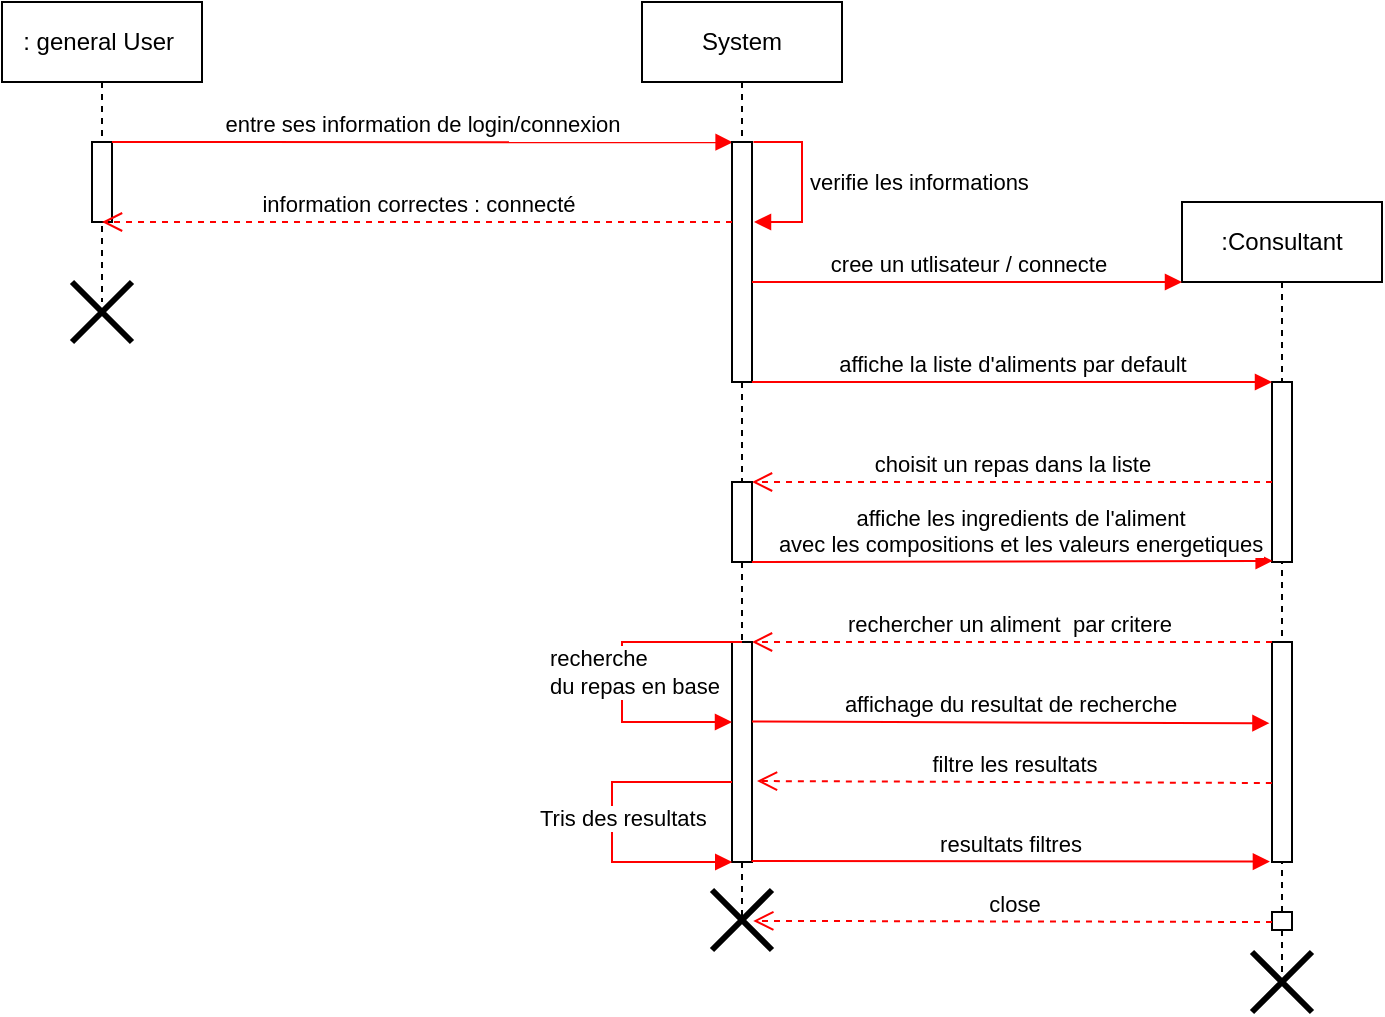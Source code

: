<mxfile version="13.9.9" type="device" pages="5"><diagram id="kgpKYQtTHZ0yAKxKKP6v" name="diagram de sequence"><mxGraphModel dx="1086" dy="846" grid="1" gridSize="10" guides="1" tooltips="1" connect="1" arrows="1" fold="1" page="1" pageScale="1" pageWidth="850" pageHeight="1100" background="none" math="0" shadow="0"><root><mxCell id="0"/><mxCell id="1" parent="0"/><mxCell id="udBGloKBKVrYIPnI0aO6-2" value=": general User&amp;nbsp;" style="shape=umlLifeline;perimeter=lifelinePerimeter;whiteSpace=wrap;html=1;container=1;collapsible=0;recursiveResize=0;outlineConnect=0;" parent="1" vertex="1"><mxGeometry x="100" y="160" width="100" height="150" as="geometry"/></mxCell><mxCell id="udBGloKBKVrYIPnI0aO6-5" value="" style="html=1;points=[];perimeter=orthogonalPerimeter;" parent="udBGloKBKVrYIPnI0aO6-2" vertex="1"><mxGeometry x="45" y="70" width="10" height="40" as="geometry"/></mxCell><mxCell id="udBGloKBKVrYIPnI0aO6-6" value="entre ses information de login/connexion" style="html=1;verticalAlign=bottom;startArrow=none;startFill=0;endArrow=block;startSize=8;rounded=0;strokeColor=#FF0000;entryX=0.03;entryY=0.001;entryDx=0;entryDy=0;entryPerimeter=0;" parent="udBGloKBKVrYIPnI0aO6-2" target="udBGloKBKVrYIPnI0aO6-7" edge="1"><mxGeometry x="-0.001" width="60" relative="1" as="geometry"><mxPoint x="55" y="70" as="sourcePoint"/><mxPoint x="280" y="70" as="targetPoint"/><mxPoint as="offset"/></mxGeometry></mxCell><mxCell id="udBGloKBKVrYIPnI0aO6-3" value=":Consultant" style="shape=umlLifeline;perimeter=lifelinePerimeter;whiteSpace=wrap;html=1;container=1;collapsible=0;recursiveResize=0;outlineConnect=0;" parent="1" vertex="1"><mxGeometry x="690" y="260" width="100" height="390" as="geometry"/></mxCell><mxCell id="udBGloKBKVrYIPnI0aO6-14" value="" style="html=1;points=[];perimeter=orthogonalPerimeter;" parent="udBGloKBKVrYIPnI0aO6-3" vertex="1"><mxGeometry x="45" y="90" width="10" height="90" as="geometry"/></mxCell><mxCell id="udBGloKBKVrYIPnI0aO6-16" value="choisit un repas dans la liste" style="html=1;verticalAlign=bottom;endArrow=open;dashed=1;endSize=8;rounded=0;strokeColor=#FF0000;" parent="udBGloKBKVrYIPnI0aO6-3" target="udBGloKBKVrYIPnI0aO6-17" edge="1"><mxGeometry relative="1" as="geometry"><mxPoint x="45" y="140" as="sourcePoint"/><mxPoint x="-35" y="140" as="targetPoint"/></mxGeometry></mxCell><mxCell id="udBGloKBKVrYIPnI0aO6-19" value="" style="html=1;points=[];perimeter=orthogonalPerimeter;" parent="udBGloKBKVrYIPnI0aO6-3" vertex="1"><mxGeometry x="45" y="220" width="10" height="110" as="geometry"/></mxCell><mxCell id="udBGloKBKVrYIPnI0aO6-20" value="rechercher un aliment&amp;nbsp; par critere&amp;nbsp;" style="html=1;verticalAlign=bottom;endArrow=open;dashed=1;endSize=8;rounded=0;strokeColor=#FF0000;" parent="udBGloKBKVrYIPnI0aO6-3" target="udBGloKBKVrYIPnI0aO6-21" edge="1"><mxGeometry relative="1" as="geometry"><mxPoint x="45" y="220" as="sourcePoint"/><mxPoint x="-160" y="220" as="targetPoint"/></mxGeometry></mxCell><mxCell id="udBGloKBKVrYIPnI0aO6-30" value="" style="html=1;points=[];perimeter=orthogonalPerimeter;" parent="udBGloKBKVrYIPnI0aO6-3" vertex="1"><mxGeometry x="45" y="355" width="10" height="9" as="geometry"/></mxCell><mxCell id="udBGloKBKVrYIPnI0aO6-31" value="close" style="html=1;verticalAlign=bottom;endArrow=open;dashed=1;endSize=8;rounded=0;strokeColor=#FF0000;entryX=1.063;entryY=-0.062;entryDx=0;entryDy=0;entryPerimeter=0;" parent="udBGloKBKVrYIPnI0aO6-3" edge="1"><mxGeometry relative="1" as="geometry"><mxPoint x="45" y="360" as="sourcePoint"/><mxPoint x="-214.37" y="359.442" as="targetPoint"/></mxGeometry></mxCell><mxCell id="udBGloKBKVrYIPnI0aO6-4" value="System" style="shape=umlLifeline;perimeter=lifelinePerimeter;whiteSpace=wrap;html=1;container=1;collapsible=0;recursiveResize=0;outlineConnect=0;" parent="1" vertex="1"><mxGeometry x="420" y="160" width="100" height="460" as="geometry"/></mxCell><mxCell id="udBGloKBKVrYIPnI0aO6-7" value="" style="html=1;points=[];perimeter=orthogonalPerimeter;" parent="udBGloKBKVrYIPnI0aO6-4" vertex="1"><mxGeometry x="45" y="70" width="10" height="120" as="geometry"/></mxCell><mxCell id="udBGloKBKVrYIPnI0aO6-9" value="verifie les informations&amp;nbsp;" style="edgeStyle=orthogonalEdgeStyle;html=1;align=left;spacingLeft=2;endArrow=block;rounded=0;strokeColor=#FF0000;exitX=1.073;exitY=0;exitDx=0;exitDy=0;exitPerimeter=0;" parent="udBGloKBKVrYIPnI0aO6-4" source="udBGloKBKVrYIPnI0aO6-7" edge="1"><mxGeometry relative="1" as="geometry"><mxPoint x="50" y="70.03" as="sourcePoint"/><Array as="points"><mxPoint x="80" y="70"/><mxPoint x="80" y="110"/><mxPoint x="56" y="110"/></Array><mxPoint x="56" y="110" as="targetPoint"/></mxGeometry></mxCell><mxCell id="udBGloKBKVrYIPnI0aO6-10" value="information correctes : connecté" style="html=1;verticalAlign=bottom;endArrow=open;dashed=1;endSize=8;rounded=0;strokeColor=#FF0000;" parent="udBGloKBKVrYIPnI0aO6-4" target="udBGloKBKVrYIPnI0aO6-2" edge="1"><mxGeometry relative="1" as="geometry"><mxPoint x="45" y="110" as="sourcePoint"/><mxPoint x="-270" y="110" as="targetPoint"/></mxGeometry></mxCell><mxCell id="udBGloKBKVrYIPnI0aO6-13" value="affiche la liste d'aliments par default" style="html=1;verticalAlign=bottom;endArrow=block;rounded=0;strokeColor=#FF0000;" parent="udBGloKBKVrYIPnI0aO6-4" target="udBGloKBKVrYIPnI0aO6-14" edge="1"><mxGeometry width="80" relative="1" as="geometry"><mxPoint x="55" y="190" as="sourcePoint"/><mxPoint x="135" y="190" as="targetPoint"/><mxPoint as="offset"/></mxGeometry></mxCell><mxCell id="udBGloKBKVrYIPnI0aO6-17" value="" style="html=1;points=[];perimeter=orthogonalPerimeter;" parent="udBGloKBKVrYIPnI0aO6-4" vertex="1"><mxGeometry x="45" y="240" width="10" height="40" as="geometry"/></mxCell><mxCell id="udBGloKBKVrYIPnI0aO6-18" value="affiche les ingredients de l'aliment&lt;br&gt;avec les compositions et les valeurs energetiques" style="html=1;verticalAlign=bottom;endArrow=block;rounded=0;strokeColor=#FF0000;entryX=0.032;entryY=0.994;entryDx=0;entryDy=0;entryPerimeter=0;" parent="udBGloKBKVrYIPnI0aO6-4" target="udBGloKBKVrYIPnI0aO6-14" edge="1"><mxGeometry x="0.035" width="80" relative="1" as="geometry"><mxPoint x="55" y="280" as="sourcePoint"/><mxPoint x="135" y="280" as="targetPoint"/><mxPoint as="offset"/></mxGeometry></mxCell><mxCell id="udBGloKBKVrYIPnI0aO6-21" value="" style="html=1;points=[];perimeter=orthogonalPerimeter;" parent="udBGloKBKVrYIPnI0aO6-4" vertex="1"><mxGeometry x="45" y="320" width="10" height="110" as="geometry"/></mxCell><mxCell id="udBGloKBKVrYIPnI0aO6-22" value="affichage du resultat de recherche" style="html=1;verticalAlign=bottom;endArrow=block;rounded=0;strokeColor=#FF0000;entryX=-0.128;entryY=0.369;entryDx=0;entryDy=0;entryPerimeter=0;" parent="udBGloKBKVrYIPnI0aO6-4" target="udBGloKBKVrYIPnI0aO6-19" edge="1"><mxGeometry width="80" relative="1" as="geometry"><mxPoint x="55" y="359.79" as="sourcePoint"/><mxPoint x="135" y="359.79" as="targetPoint"/></mxGeometry></mxCell><mxCell id="udBGloKBKVrYIPnI0aO6-26" value="&lt;br&gt;" style="shape=umlDestroy;whiteSpace=wrap;html=1;strokeWidth=3;" parent="udBGloKBKVrYIPnI0aO6-4" vertex="1"><mxGeometry x="35" y="444" width="30" height="30" as="geometry"/></mxCell><mxCell id="udBGloKBKVrYIPnI0aO6-28" value="recherche &lt;br&gt;du repas en base" style="edgeStyle=orthogonalEdgeStyle;html=1;align=left;spacingLeft=2;endArrow=block;rounded=0;strokeColor=#FF0000;" parent="udBGloKBKVrYIPnI0aO6-4" edge="1"><mxGeometry x="-0.032" y="-40" relative="1" as="geometry"><mxPoint x="50" y="320" as="sourcePoint"/><Array as="points"><mxPoint x="-10" y="320"/><mxPoint x="-10" y="360"/><mxPoint x="45" y="360"/></Array><mxPoint x="45" y="360" as="targetPoint"/><mxPoint as="offset"/></mxGeometry></mxCell><mxCell id="udBGloKBKVrYIPnI0aO6-29" value="Tris des resultats" style="edgeStyle=orthogonalEdgeStyle;html=1;align=left;spacingLeft=2;endArrow=block;rounded=0;strokeColor=#FF0000;entryX=0.012;entryY=1;entryDx=0;entryDy=0;entryPerimeter=0;" parent="udBGloKBKVrYIPnI0aO6-4" target="udBGloKBKVrYIPnI0aO6-21" edge="1"><mxGeometry x="-0.032" y="-40" relative="1" as="geometry"><mxPoint x="45" y="390" as="sourcePoint"/><Array as="points"><mxPoint x="-15" y="390"/><mxPoint x="-15" y="430"/></Array><mxPoint x="40" y="430" as="targetPoint"/><mxPoint as="offset"/></mxGeometry></mxCell><mxCell id="udBGloKBKVrYIPnI0aO6-11" value="" style="shape=umlDestroy;whiteSpace=wrap;html=1;strokeWidth=3;" parent="1" vertex="1"><mxGeometry x="135" y="300" width="30" height="30" as="geometry"/></mxCell><mxCell id="udBGloKBKVrYIPnI0aO6-12" value="cree un utlisateur / connecte" style="html=1;verticalAlign=bottom;endArrow=block;rounded=0;strokeColor=#FF0000;" parent="1" source="udBGloKBKVrYIPnI0aO6-7" edge="1"><mxGeometry width="80" relative="1" as="geometry"><mxPoint x="480" y="300" as="sourcePoint"/><mxPoint x="690" y="300" as="targetPoint"/></mxGeometry></mxCell><mxCell id="udBGloKBKVrYIPnI0aO6-23" value="filtre les resultats" style="html=1;verticalAlign=bottom;endArrow=open;dashed=1;endSize=8;rounded=0;strokeColor=#FF0000;entryX=1.25;entryY=0.632;entryDx=0;entryDy=0;entryPerimeter=0;exitX=-0.007;exitY=0.641;exitDx=0;exitDy=0;exitPerimeter=0;" parent="1" source="udBGloKBKVrYIPnI0aO6-19" target="udBGloKBKVrYIPnI0aO6-21" edge="1"><mxGeometry relative="1" as="geometry"><mxPoint x="730.0" y="549" as="sourcePoint"/><mxPoint x="470" y="549" as="targetPoint"/></mxGeometry></mxCell><mxCell id="udBGloKBKVrYIPnI0aO6-24" value="resultats filtres" style="html=1;verticalAlign=bottom;endArrow=block;rounded=0;strokeColor=#FF0000;exitX=0.98;exitY=0.995;exitDx=0;exitDy=0;exitPerimeter=0;entryX=-0.104;entryY=0.998;entryDx=0;entryDy=0;entryPerimeter=0;" parent="1" source="udBGloKBKVrYIPnI0aO6-21" target="udBGloKBKVrYIPnI0aO6-19" edge="1"><mxGeometry width="80" relative="1" as="geometry"><mxPoint x="480" y="590" as="sourcePoint"/><mxPoint x="560" y="590" as="targetPoint"/></mxGeometry></mxCell><mxCell id="udBGloKBKVrYIPnI0aO6-25" value="" style="shape=umlDestroy;whiteSpace=wrap;html=1;strokeWidth=3;" parent="1" vertex="1"><mxGeometry x="725" y="635" width="30" height="30" as="geometry"/></mxCell></root></mxGraphModel></diagram><diagram id="ODEdSQifIq9Fbg3SgMt5" name="Diagram de classe"><mxGraphModel dx="1086" dy="846" grid="1" gridSize="10" guides="1" tooltips="1" connect="1" arrows="1" fold="1" page="1" pageScale="1" pageWidth="827" pageHeight="1169" math="0" shadow="0"><root><mxCell id="0"/><mxCell id="1" parent="0"/><mxCell id="rPvRwCrik2DQ7wOVYZw6-121" value="search" style="edgeStyle=orthogonalEdgeStyle;rounded=0;orthogonalLoop=1;jettySize=auto;html=1;entryX=0;entryY=0.5;entryDx=0;entryDy=0;endArrow=open;endFill=0;" parent="1" source="rPvRwCrik2DQ7wOVYZw6-1" target="rPvRwCrik2DQ7wOVYZw6-47" edge="1"><mxGeometry relative="1" as="geometry"><Array as="points"><mxPoint x="30" y="213"/><mxPoint x="30" y="659"/></Array></mxGeometry></mxCell><mxCell id="rPvRwCrik2DQ7wOVYZw6-126" value="Sort" style="edgeStyle=orthogonalEdgeStyle;rounded=0;orthogonalLoop=1;jettySize=auto;html=1;endArrow=open;endFill=0;" parent="1" source="rPvRwCrik2DQ7wOVYZw6-1" target="rPvRwCrik2DQ7wOVYZw6-25" edge="1"><mxGeometry relative="1" as="geometry"><mxPoint x="190" y="530" as="targetPoint"/><Array as="points"><mxPoint x="235" y="500"/><mxPoint x="235" y="500"/></Array></mxGeometry></mxCell><mxCell id="rPvRwCrik2DQ7wOVYZw6-129" value="likes" style="edgeStyle=orthogonalEdgeStyle;rounded=0;orthogonalLoop=1;jettySize=auto;html=1;endArrow=open;endFill=0;" parent="1" source="rPvRwCrik2DQ7wOVYZw6-1" target="rPvRwCrik2DQ7wOVYZw6-25" edge="1"><mxGeometry relative="1" as="geometry"><Array as="points"><mxPoint x="160" y="430"/><mxPoint x="160" y="430"/></Array></mxGeometry></mxCell><mxCell id="rPvRwCrik2DQ7wOVYZw6-132" value="search" style="edgeStyle=orthogonalEdgeStyle;rounded=0;orthogonalLoop=1;jettySize=auto;html=1;endArrow=open;endFill=0;" parent="1" source="rPvRwCrik2DQ7wOVYZw6-1" target="rPvRwCrik2DQ7wOVYZw6-103" edge="1"><mxGeometry relative="1" as="geometry"><Array as="points"><mxPoint x="780" y="90"/><mxPoint x="780" y="559"/></Array></mxGeometry></mxCell><mxCell id="rPvRwCrik2DQ7wOVYZw6-135" value="sort" style="edgeStyle=orthogonalEdgeStyle;rounded=0;orthogonalLoop=1;jettySize=auto;html=1;entryX=0;entryY=0.25;entryDx=0;entryDy=0;endArrow=open;endFill=0;" parent="1" source="rPvRwCrik2DQ7wOVYZw6-1" target="rPvRwCrik2DQ7wOVYZw6-103" edge="1"><mxGeometry relative="1" as="geometry"/></mxCell><mxCell id="rPvRwCrik2DQ7wOVYZw6-1" value="Consultant" style="swimlane;fontStyle=1;align=center;verticalAlign=top;childLayout=stackLayout;horizontal=1;startSize=26;horizontalStack=0;resizeParent=1;resizeParentMax=0;resizeLast=0;collapsible=1;marginBottom=0;" parent="1" vertex="1"><mxGeometry x="100" y="40" width="270" height="346" as="geometry"/></mxCell><mxCell id="rPvRwCrik2DQ7wOVYZw6-2" value="- age : int" style="text;strokeColor=none;fillColor=none;align=left;verticalAlign=top;spacingLeft=4;spacingRight=4;overflow=hidden;rotatable=0;points=[[0,0.5],[1,0.5]];portConstraint=eastwest;" parent="rPvRwCrik2DQ7wOVYZw6-1" vertex="1"><mxGeometry y="26" width="270" height="26" as="geometry"/></mxCell><mxCell id="rPvRwCrik2DQ7wOVYZw6-8" value="- email : String" style="text;strokeColor=none;fillColor=none;align=left;verticalAlign=top;spacingLeft=4;spacingRight=4;overflow=hidden;rotatable=0;points=[[0,0.5],[1,0.5]];portConstraint=eastwest;" parent="rPvRwCrik2DQ7wOVYZw6-1" vertex="1"><mxGeometry y="52" width="270" height="26" as="geometry"/></mxCell><mxCell id="rPvRwCrik2DQ7wOVYZw6-9" value="- login : String" style="text;strokeColor=none;fillColor=none;align=left;verticalAlign=top;spacingLeft=4;spacingRight=4;overflow=hidden;rotatable=0;points=[[0,0.5],[1,0.5]];portConstraint=eastwest;" parent="rPvRwCrik2DQ7wOVYZw6-1" vertex="1"><mxGeometry y="78" width="270" height="26" as="geometry"/></mxCell><mxCell id="rPvRwCrik2DQ7wOVYZw6-10" value="- password : String" style="text;strokeColor=none;fillColor=none;align=left;verticalAlign=top;spacingLeft=4;spacingRight=4;overflow=hidden;rotatable=0;points=[[0,0.5],[1,0.5]];portConstraint=eastwest;" parent="rPvRwCrik2DQ7wOVYZw6-1" vertex="1"><mxGeometry y="104" width="270" height="26" as="geometry"/></mxCell><mxCell id="rPvRwCrik2DQ7wOVYZw6-3" value="" style="line;strokeWidth=1;fillColor=none;align=left;verticalAlign=middle;spacingTop=-1;spacingLeft=3;spacingRight=3;rotatable=0;labelPosition=right;points=[];portConstraint=eastwest;" parent="rPvRwCrik2DQ7wOVYZw6-1" vertex="1"><mxGeometry y="130" width="270" height="8" as="geometry"/></mxCell><mxCell id="rPvRwCrik2DQ7wOVYZw6-4" value="+ getAge() : int" style="text;strokeColor=none;fillColor=none;align=left;verticalAlign=top;spacingLeft=4;spacingRight=4;overflow=hidden;rotatable=0;points=[[0,0.5],[1,0.5]];portConstraint=eastwest;" parent="rPvRwCrik2DQ7wOVYZw6-1" vertex="1"><mxGeometry y="138" width="270" height="26" as="geometry"/></mxCell><mxCell id="rPvRwCrik2DQ7wOVYZw6-11" value="+ getEmail() : String" style="text;strokeColor=none;fillColor=none;align=left;verticalAlign=top;spacingLeft=4;spacingRight=4;overflow=hidden;rotatable=0;points=[[0,0.5],[1,0.5]];portConstraint=eastwest;" parent="rPvRwCrik2DQ7wOVYZw6-1" vertex="1"><mxGeometry y="164" width="270" height="26" as="geometry"/></mxCell><mxCell id="rPvRwCrik2DQ7wOVYZw6-12" value="+ getLogin() : String" style="text;strokeColor=none;fillColor=none;align=left;verticalAlign=top;spacingLeft=4;spacingRight=4;overflow=hidden;rotatable=0;points=[[0,0.5],[1,0.5]];portConstraint=eastwest;" parent="rPvRwCrik2DQ7wOVYZw6-1" vertex="1"><mxGeometry y="190" width="270" height="26" as="geometry"/></mxCell><mxCell id="rPvRwCrik2DQ7wOVYZw6-13" value="+ getPassword() : String" style="text;strokeColor=none;fillColor=none;align=left;verticalAlign=top;spacingLeft=4;spacingRight=4;overflow=hidden;rotatable=0;points=[[0,0.5],[1,0.5]];portConstraint=eastwest;" parent="rPvRwCrik2DQ7wOVYZw6-1" vertex="1"><mxGeometry y="216" width="270" height="26" as="geometry"/></mxCell><mxCell id="rPvRwCrik2DQ7wOVYZw6-14" value="+ setAge(int) : bool" style="text;strokeColor=none;fillColor=none;align=left;verticalAlign=top;spacingLeft=4;spacingRight=4;overflow=hidden;rotatable=0;points=[[0,0.5],[1,0.5]];portConstraint=eastwest;" parent="rPvRwCrik2DQ7wOVYZw6-1" vertex="1"><mxGeometry y="242" width="270" height="26" as="geometry"/></mxCell><mxCell id="rPvRwCrik2DQ7wOVYZw6-15" value="+ setEmail(String) : bool" style="text;strokeColor=none;fillColor=none;align=left;verticalAlign=top;spacingLeft=4;spacingRight=4;overflow=hidden;rotatable=0;points=[[0,0.5],[1,0.5]];portConstraint=eastwest;" parent="rPvRwCrik2DQ7wOVYZw6-1" vertex="1"><mxGeometry y="268" width="270" height="26" as="geometry"/></mxCell><mxCell id="rPvRwCrik2DQ7wOVYZw6-16" value="+ setLogin(String) : bool" style="text;strokeColor=none;fillColor=none;align=left;verticalAlign=top;spacingLeft=4;spacingRight=4;overflow=hidden;rotatable=0;points=[[0,0.5],[1,0.5]];portConstraint=eastwest;" parent="rPvRwCrik2DQ7wOVYZw6-1" vertex="1"><mxGeometry y="294" width="270" height="26" as="geometry"/></mxCell><mxCell id="rPvRwCrik2DQ7wOVYZw6-17" value="+ setPassword(String) : bool" style="text;strokeColor=none;fillColor=none;align=left;verticalAlign=top;spacingLeft=4;spacingRight=4;overflow=hidden;rotatable=0;points=[[0,0.5],[1,0.5]];portConstraint=eastwest;" parent="rPvRwCrik2DQ7wOVYZw6-1" vertex="1"><mxGeometry y="320" width="270" height="26" as="geometry"/></mxCell><mxCell id="rPvRwCrik2DQ7wOVYZw6-20" value="AnyObject" style="swimlane;fontStyle=1;align=center;verticalAlign=top;childLayout=stackLayout;horizontal=1;startSize=26;horizontalStack=0;resizeParent=1;resizeParentMax=0;resizeLast=0;collapsible=1;marginBottom=0;" parent="1" vertex="1"><mxGeometry x="540" y="160" width="160" height="242" as="geometry"/></mxCell><mxCell id="rPvRwCrik2DQ7wOVYZw6-38" value="- id : int" style="text;strokeColor=none;fillColor=none;align=left;verticalAlign=top;spacingLeft=4;spacingRight=4;overflow=hidden;rotatable=0;points=[[0,0.5],[1,0.5]];portConstraint=eastwest;" parent="rPvRwCrik2DQ7wOVYZw6-20" vertex="1"><mxGeometry y="26" width="160" height="26" as="geometry"/></mxCell><mxCell id="rPvRwCrik2DQ7wOVYZw6-21" value="- name : String" style="text;strokeColor=none;fillColor=none;align=left;verticalAlign=top;spacingLeft=4;spacingRight=4;overflow=hidden;rotatable=0;points=[[0,0.5],[1,0.5]];portConstraint=eastwest;" parent="rPvRwCrik2DQ7wOVYZw6-20" vertex="1"><mxGeometry y="52" width="160" height="26" as="geometry"/></mxCell><mxCell id="rPvRwCrik2DQ7wOVYZw6-81" value="- image : String" style="text;strokeColor=none;fillColor=none;align=left;verticalAlign=top;spacingLeft=4;spacingRight=4;overflow=hidden;rotatable=0;points=[[0,0.5],[1,0.5]];portConstraint=eastwest;" parent="rPvRwCrik2DQ7wOVYZw6-20" vertex="1"><mxGeometry y="78" width="160" height="26" as="geometry"/></mxCell><mxCell id="rPvRwCrik2DQ7wOVYZw6-82" value="- imageType : String" style="text;strokeColor=none;fillColor=none;align=left;verticalAlign=top;spacingLeft=4;spacingRight=4;overflow=hidden;rotatable=0;points=[[0,0.5],[1,0.5]];portConstraint=eastwest;" parent="rPvRwCrik2DQ7wOVYZw6-20" vertex="1"><mxGeometry y="104" width="160" height="26" as="geometry"/></mxCell><mxCell id="rPvRwCrik2DQ7wOVYZw6-22" value="" style="line;strokeWidth=1;fillColor=none;align=left;verticalAlign=middle;spacingTop=-1;spacingLeft=3;spacingRight=3;rotatable=0;labelPosition=right;points=[];portConstraint=eastwest;" parent="rPvRwCrik2DQ7wOVYZw6-20" vertex="1"><mxGeometry y="130" width="160" height="8" as="geometry"/></mxCell><mxCell id="rPvRwCrik2DQ7wOVYZw6-23" value="+ getName() : String" style="text;strokeColor=none;fillColor=none;align=left;verticalAlign=top;spacingLeft=4;spacingRight=4;overflow=hidden;rotatable=0;points=[[0,0.5],[1,0.5]];portConstraint=eastwest;" parent="rPvRwCrik2DQ7wOVYZw6-20" vertex="1"><mxGeometry y="138" width="160" height="26" as="geometry"/></mxCell><mxCell id="rPvRwCrik2DQ7wOVYZw6-39" value="+ getId() : int" style="text;strokeColor=none;fillColor=none;align=left;verticalAlign=top;spacingLeft=4;spacingRight=4;overflow=hidden;rotatable=0;points=[[0,0.5],[1,0.5]];portConstraint=eastwest;" parent="rPvRwCrik2DQ7wOVYZw6-20" vertex="1"><mxGeometry y="164" width="160" height="26" as="geometry"/></mxCell><mxCell id="rPvRwCrik2DQ7wOVYZw6-83" value="+ getImage() : String" style="text;strokeColor=none;fillColor=none;align=left;verticalAlign=top;spacingLeft=4;spacingRight=4;overflow=hidden;rotatable=0;points=[[0,0.5],[1,0.5]];portConstraint=eastwest;" parent="rPvRwCrik2DQ7wOVYZw6-20" vertex="1"><mxGeometry y="190" width="160" height="26" as="geometry"/></mxCell><mxCell id="rPvRwCrik2DQ7wOVYZw6-84" value="+ getImageType() : String" style="text;strokeColor=none;fillColor=none;align=left;verticalAlign=top;spacingLeft=4;spacingRight=4;overflow=hidden;rotatable=0;points=[[0,0.5],[1,0.5]];portConstraint=eastwest;" parent="rPvRwCrik2DQ7wOVYZw6-20" vertex="1"><mxGeometry y="216" width="160" height="26" as="geometry"/></mxCell><mxCell id="rPvRwCrik2DQ7wOVYZw6-124" style="edgeStyle=orthogonalEdgeStyle;rounded=0;orthogonalLoop=1;jettySize=auto;html=1;entryX=0.393;entryY=0.994;entryDx=0;entryDy=0;entryPerimeter=0;endArrow=block;endFill=0;" parent="1" source="rPvRwCrik2DQ7wOVYZw6-25" target="rPvRwCrik2DQ7wOVYZw6-84" edge="1"><mxGeometry relative="1" as="geometry"><Array as="points"><mxPoint x="310" y="472"/><mxPoint x="603" y="472"/></Array></mxGeometry></mxCell><mxCell id="rPvRwCrik2DQ7wOVYZw6-138" value="contains" style="edgeStyle=orthogonalEdgeStyle;rounded=0;orthogonalLoop=1;jettySize=auto;html=1;entryX=0;entryY=0.5;entryDx=0;entryDy=0;endArrow=none;endFill=0;startArrow=diamond;startFill=0;" parent="1" source="rPvRwCrik2DQ7wOVYZw6-25" target="rPvRwCrik2DQ7wOVYZw6-106" edge="1"><mxGeometry relative="1" as="geometry"/></mxCell><mxCell id="rPvRwCrik2DQ7wOVYZw6-25" value="recipe" style="swimlane;fontStyle=1;align=center;verticalAlign=top;childLayout=stackLayout;horizontal=1;startSize=26;horizontalStack=0;resizeParent=1;resizeParentMax=0;resizeLast=0;collapsible=1;marginBottom=0;" parent="1" vertex="1"><mxGeometry x="150" y="542" width="230" height="1334" as="geometry"/></mxCell><mxCell id="rPvRwCrik2DQ7wOVYZw6-30" value="- vegetarian : bool" style="text;strokeColor=none;fillColor=none;align=left;verticalAlign=top;spacingLeft=4;spacingRight=4;overflow=hidden;rotatable=0;points=[[0,0.5],[1,0.5]];portConstraint=eastwest;" parent="rPvRwCrik2DQ7wOVYZw6-25" vertex="1"><mxGeometry y="26" width="230" height="26" as="geometry"/></mxCell><mxCell id="rPvRwCrik2DQ7wOVYZw6-45" value="- vegan : bool" style="text;strokeColor=none;fillColor=none;align=left;verticalAlign=top;spacingLeft=4;spacingRight=4;overflow=hidden;rotatable=0;points=[[0,0.5],[1,0.5]];portConstraint=eastwest;" parent="rPvRwCrik2DQ7wOVYZw6-25" vertex="1"><mxGeometry y="52" width="230" height="26" as="geometry"/></mxCell><mxCell id="rPvRwCrik2DQ7wOVYZw6-46" value="- glutenFree : bool" style="text;strokeColor=none;fillColor=none;align=left;verticalAlign=top;spacingLeft=4;spacingRight=4;overflow=hidden;rotatable=0;points=[[0,0.5],[1,0.5]];portConstraint=eastwest;" parent="rPvRwCrik2DQ7wOVYZw6-25" vertex="1"><mxGeometry y="78" width="230" height="26" as="geometry"/></mxCell><mxCell id="rPvRwCrik2DQ7wOVYZw6-47" value="- dairyFree : bool" style="text;strokeColor=none;fillColor=none;align=left;verticalAlign=top;spacingLeft=4;spacingRight=4;overflow=hidden;rotatable=0;points=[[0,0.5],[1,0.5]];portConstraint=eastwest;" parent="rPvRwCrik2DQ7wOVYZw6-25" vertex="1"><mxGeometry y="104" width="230" height="26" as="geometry"/></mxCell><mxCell id="rPvRwCrik2DQ7wOVYZw6-48" value="- veryHealthy : bool" style="text;strokeColor=none;fillColor=none;align=left;verticalAlign=top;spacingLeft=4;spacingRight=4;overflow=hidden;rotatable=0;points=[[0,0.5],[1,0.5]];portConstraint=eastwest;" parent="rPvRwCrik2DQ7wOVYZw6-25" vertex="1"><mxGeometry y="130" width="230" height="26" as="geometry"/></mxCell><mxCell id="rPvRwCrik2DQ7wOVYZw6-49" value="- cheap : bool" style="text;strokeColor=none;fillColor=none;align=left;verticalAlign=top;spacingLeft=4;spacingRight=4;overflow=hidden;rotatable=0;points=[[0,0.5],[1,0.5]];portConstraint=eastwest;" parent="rPvRwCrik2DQ7wOVYZw6-25" vertex="1"><mxGeometry y="156" width="230" height="26" as="geometry"/></mxCell><mxCell id="rPvRwCrik2DQ7wOVYZw6-50" value="- veryPopular : bool" style="text;strokeColor=none;fillColor=none;align=left;verticalAlign=top;spacingLeft=4;spacingRight=4;overflow=hidden;rotatable=0;points=[[0,0.5],[1,0.5]];portConstraint=eastwest;" parent="rPvRwCrik2DQ7wOVYZw6-25" vertex="1"><mxGeometry y="182" width="230" height="26" as="geometry"/></mxCell><mxCell id="rPvRwCrik2DQ7wOVYZw6-51" value="- substainable : bool" style="text;strokeColor=none;fillColor=none;align=left;verticalAlign=top;spacingLeft=4;spacingRight=4;overflow=hidden;rotatable=0;points=[[0,0.5],[1,0.5]];portConstraint=eastwest;" parent="rPvRwCrik2DQ7wOVYZw6-25" vertex="1"><mxGeometry y="208" width="230" height="26" as="geometry"/></mxCell><mxCell id="rPvRwCrik2DQ7wOVYZw6-52" value="- lowFodmap : bool" style="text;strokeColor=none;fillColor=none;align=left;verticalAlign=top;spacingLeft=4;spacingRight=4;overflow=hidden;rotatable=0;points=[[0,0.5],[1,0.5]];portConstraint=eastwest;" parent="rPvRwCrik2DQ7wOVYZw6-25" vertex="1"><mxGeometry y="234" width="230" height="26" as="geometry"/></mxCell><mxCell id="rPvRwCrik2DQ7wOVYZw6-53" value="- weightWatcherSmartPoints : int" style="text;strokeColor=none;fillColor=none;align=left;verticalAlign=top;spacingLeft=4;spacingRight=4;overflow=hidden;rotatable=0;points=[[0,0.5],[1,0.5]];portConstraint=eastwest;" parent="rPvRwCrik2DQ7wOVYZw6-25" vertex="1"><mxGeometry y="260" width="230" height="26" as="geometry"/></mxCell><mxCell id="rPvRwCrik2DQ7wOVYZw6-31" value="- gaps : String" style="text;strokeColor=none;fillColor=none;align=left;verticalAlign=top;spacingLeft=4;spacingRight=4;overflow=hidden;rotatable=0;points=[[0,0.5],[1,0.5]];portConstraint=eastwest;" parent="rPvRwCrik2DQ7wOVYZw6-25" vertex="1"><mxGeometry y="286" width="230" height="26" as="geometry"/></mxCell><mxCell id="rPvRwCrik2DQ7wOVYZw6-54" value="- cookingMinutes : int" style="text;strokeColor=none;fillColor=none;align=left;verticalAlign=top;spacingLeft=4;spacingRight=4;overflow=hidden;rotatable=0;points=[[0,0.5],[1,0.5]];portConstraint=eastwest;" parent="rPvRwCrik2DQ7wOVYZw6-25" vertex="1"><mxGeometry y="312" width="230" height="26" as="geometry"/></mxCell><mxCell id="rPvRwCrik2DQ7wOVYZw6-56" value="- aggregateLikes : int" style="text;strokeColor=none;fillColor=none;align=left;verticalAlign=top;spacingLeft=4;spacingRight=4;overflow=hidden;rotatable=0;points=[[0,0.5],[1,0.5]];portConstraint=eastwest;" parent="rPvRwCrik2DQ7wOVYZw6-25" vertex="1"><mxGeometry y="338" width="230" height="26" as="geometry"/></mxCell><mxCell id="rPvRwCrik2DQ7wOVYZw6-57" value="- healthScore : int" style="text;strokeColor=none;fillColor=none;align=left;verticalAlign=top;spacingLeft=4;spacingRight=4;overflow=hidden;rotatable=0;points=[[0,0.5],[1,0.5]];portConstraint=eastwest;" parent="rPvRwCrik2DQ7wOVYZw6-25" vertex="1"><mxGeometry y="364" width="230" height="26" as="geometry"/></mxCell><mxCell id="rPvRwCrik2DQ7wOVYZw6-58" value="- creditsText : String" style="text;strokeColor=none;fillColor=none;align=left;verticalAlign=top;spacingLeft=4;spacingRight=4;overflow=hidden;rotatable=0;points=[[0,0.5],[1,0.5]];portConstraint=eastwest;" parent="rPvRwCrik2DQ7wOVYZw6-25" vertex="1"><mxGeometry y="390" width="230" height="26" as="geometry"/></mxCell><mxCell id="rPvRwCrik2DQ7wOVYZw6-59" value="- sourceName : String" style="text;strokeColor=none;fillColor=none;align=left;verticalAlign=top;spacingLeft=4;spacingRight=4;overflow=hidden;rotatable=0;points=[[0,0.5],[1,0.5]];portConstraint=eastwest;" parent="rPvRwCrik2DQ7wOVYZw6-25" vertex="1"><mxGeometry y="416" width="230" height="26" as="geometry"/></mxCell><mxCell id="rPvRwCrik2DQ7wOVYZw6-60" value="- pricePerServing : float" style="text;strokeColor=none;fillColor=none;align=left;verticalAlign=top;spacingLeft=4;spacingRight=4;overflow=hidden;rotatable=0;points=[[0,0.5],[1,0.5]];portConstraint=eastwest;" parent="rPvRwCrik2DQ7wOVYZw6-25" vertex="1"><mxGeometry y="442" width="230" height="26" as="geometry"/></mxCell><mxCell id="rPvRwCrik2DQ7wOVYZw6-61" value="- readyInMinutes : int" style="text;strokeColor=none;fillColor=none;align=left;verticalAlign=top;spacingLeft=4;spacingRight=4;overflow=hidden;rotatable=0;points=[[0,0.5],[1,0.5]];portConstraint=eastwest;" parent="rPvRwCrik2DQ7wOVYZw6-25" vertex="1"><mxGeometry y="468" width="230" height="26" as="geometry"/></mxCell><mxCell id="rPvRwCrik2DQ7wOVYZw6-62" value="- servings : int" style="text;strokeColor=none;fillColor=none;align=left;verticalAlign=top;spacingLeft=4;spacingRight=4;overflow=hidden;rotatable=0;points=[[0,0.5],[1,0.5]];portConstraint=eastwest;" parent="rPvRwCrik2DQ7wOVYZw6-25" vertex="1"><mxGeometry y="494" width="230" height="26" as="geometry"/></mxCell><mxCell id="rPvRwCrik2DQ7wOVYZw6-63" value="- sourceUrl : String" style="text;strokeColor=none;fillColor=none;align=left;verticalAlign=top;spacingLeft=4;spacingRight=4;overflow=hidden;rotatable=0;points=[[0,0.5],[1,0.5]];portConstraint=eastwest;" parent="rPvRwCrik2DQ7wOVYZw6-25" vertex="1"><mxGeometry y="520" width="230" height="26" as="geometry"/></mxCell><mxCell id="rPvRwCrik2DQ7wOVYZw6-64" value="- openLicense : int" style="text;strokeColor=none;fillColor=none;align=left;verticalAlign=top;spacingLeft=4;spacingRight=4;overflow=hidden;rotatable=0;points=[[0,0.5],[1,0.5]];portConstraint=eastwest;" parent="rPvRwCrik2DQ7wOVYZw6-25" vertex="1"><mxGeometry y="546" width="230" height="26" as="geometry"/></mxCell><mxCell id="rPvRwCrik2DQ7wOVYZw6-65" value="- summary : String" style="text;strokeColor=none;fillColor=none;align=left;verticalAlign=top;spacingLeft=4;spacingRight=4;overflow=hidden;rotatable=0;points=[[0,0.5],[1,0.5]];portConstraint=eastwest;" parent="rPvRwCrik2DQ7wOVYZw6-25" vertex="1"><mxGeometry y="572" width="230" height="26" as="geometry"/></mxCell><mxCell id="rPvRwCrik2DQ7wOVYZw6-66" value="- instructions : String" style="text;strokeColor=none;fillColor=none;align=left;verticalAlign=top;spacingLeft=4;spacingRight=4;overflow=hidden;rotatable=0;points=[[0,0.5],[1,0.5]];portConstraint=eastwest;" parent="rPvRwCrik2DQ7wOVYZw6-25" vertex="1"><mxGeometry y="598" width="230" height="26" as="geometry"/></mxCell><mxCell id="rPvRwCrik2DQ7wOVYZw6-68" value="- originalId : Object" style="text;strokeColor=none;fillColor=none;align=left;verticalAlign=top;spacingLeft=4;spacingRight=4;overflow=hidden;rotatable=0;points=[[0,0.5],[1,0.5]];portConstraint=eastwest;" parent="rPvRwCrik2DQ7wOVYZw6-25" vertex="1"><mxGeometry y="624" width="230" height="26" as="geometry"/></mxCell><mxCell id="rPvRwCrik2DQ7wOVYZw6-69" value="- spoonacularSourceUrl : String" style="text;strokeColor=none;fillColor=none;align=left;verticalAlign=top;spacingLeft=4;spacingRight=4;overflow=hidden;rotatable=0;points=[[0,0.5],[1,0.5]];portConstraint=eastwest;" parent="rPvRwCrik2DQ7wOVYZw6-25" vertex="1"><mxGeometry y="650" width="230" height="26" as="geometry"/></mxCell><mxCell id="rPvRwCrik2DQ7wOVYZw6-27" value="" style="line;strokeWidth=1;fillColor=none;align=left;verticalAlign=middle;spacingTop=-1;spacingLeft=3;spacingRight=3;rotatable=0;labelPosition=right;points=[];portConstraint=eastwest;" parent="rPvRwCrik2DQ7wOVYZw6-25" vertex="1"><mxGeometry y="676" width="230" height="8" as="geometry"/></mxCell><mxCell id="rPvRwCrik2DQ7wOVYZw6-28" value="+ getVegetarian() : bool" style="text;strokeColor=none;fillColor=none;align=left;verticalAlign=top;spacingLeft=4;spacingRight=4;overflow=hidden;rotatable=0;points=[[0,0.5],[1,0.5]];portConstraint=eastwest;" parent="rPvRwCrik2DQ7wOVYZw6-25" vertex="1"><mxGeometry y="684" width="230" height="26" as="geometry"/></mxCell><mxCell id="rPvRwCrik2DQ7wOVYZw6-32" value="+ getVegan() : bool" style="text;strokeColor=none;fillColor=none;align=left;verticalAlign=top;spacingLeft=4;spacingRight=4;overflow=hidden;rotatable=0;points=[[0,0.5],[1,0.5]];portConstraint=eastwest;" parent="rPvRwCrik2DQ7wOVYZw6-25" vertex="1"><mxGeometry y="710" width="230" height="26" as="geometry"/></mxCell><mxCell id="rPvRwCrik2DQ7wOVYZw6-41" value="+ getGlutenFree() : bool" style="text;strokeColor=none;fillColor=none;align=left;verticalAlign=top;spacingLeft=4;spacingRight=4;overflow=hidden;rotatable=0;points=[[0,0.5],[1,0.5]];portConstraint=eastwest;" parent="rPvRwCrik2DQ7wOVYZw6-25" vertex="1"><mxGeometry y="736" width="230" height="26" as="geometry"/></mxCell><mxCell id="rPvRwCrik2DQ7wOVYZw6-42" value="+ getDairyFree() : bool" style="text;strokeColor=none;fillColor=none;align=left;verticalAlign=top;spacingLeft=4;spacingRight=4;overflow=hidden;rotatable=0;points=[[0,0.5],[1,0.5]];portConstraint=eastwest;" parent="rPvRwCrik2DQ7wOVYZw6-25" vertex="1"><mxGeometry y="762" width="230" height="26" as="geometry"/></mxCell><mxCell id="rPvRwCrik2DQ7wOVYZw6-43" value="+ getVeryHealthy() : bool" style="text;strokeColor=none;fillColor=none;align=left;verticalAlign=top;spacingLeft=4;spacingRight=4;overflow=hidden;rotatable=0;points=[[0,0.5],[1,0.5]];portConstraint=eastwest;" parent="rPvRwCrik2DQ7wOVYZw6-25" vertex="1"><mxGeometry y="788" width="230" height="26" as="geometry"/></mxCell><mxCell id="rPvRwCrik2DQ7wOVYZw6-44" value="+ getCheap() : bool" style="text;strokeColor=none;fillColor=none;align=left;verticalAlign=top;spacingLeft=4;spacingRight=4;overflow=hidden;rotatable=0;points=[[0,0.5],[1,0.5]];portConstraint=eastwest;" parent="rPvRwCrik2DQ7wOVYZw6-25" vertex="1"><mxGeometry y="814" width="230" height="26" as="geometry"/></mxCell><mxCell id="rPvRwCrik2DQ7wOVYZw6-33" value="+ getVeryPopular() : bool" style="text;strokeColor=none;fillColor=none;align=left;verticalAlign=top;spacingLeft=4;spacingRight=4;overflow=hidden;rotatable=0;points=[[0,0.5],[1,0.5]];portConstraint=eastwest;" parent="rPvRwCrik2DQ7wOVYZw6-25" vertex="1"><mxGeometry y="840" width="230" height="26" as="geometry"/></mxCell><mxCell id="rPvRwCrik2DQ7wOVYZw6-85" value="+ getSubstainable() : bool" style="text;strokeColor=none;fillColor=none;align=left;verticalAlign=top;spacingLeft=4;spacingRight=4;overflow=hidden;rotatable=0;points=[[0,0.5],[1,0.5]];portConstraint=eastwest;" parent="rPvRwCrik2DQ7wOVYZw6-25" vertex="1"><mxGeometry y="866" width="230" height="26" as="geometry"/></mxCell><mxCell id="rPvRwCrik2DQ7wOVYZw6-86" value="+ getLowFodmap() : bool" style="text;strokeColor=none;fillColor=none;align=left;verticalAlign=top;spacingLeft=4;spacingRight=4;overflow=hidden;rotatable=0;points=[[0,0.5],[1,0.5]];portConstraint=eastwest;" parent="rPvRwCrik2DQ7wOVYZw6-25" vertex="1"><mxGeometry y="892" width="230" height="26" as="geometry"/></mxCell><mxCell id="rPvRwCrik2DQ7wOVYZw6-87" value="+ getWeightWatcherSmartPoints() : int" style="text;strokeColor=none;fillColor=none;align=left;verticalAlign=top;spacingLeft=4;spacingRight=4;overflow=hidden;rotatable=0;points=[[0,0.5],[1,0.5]];portConstraint=eastwest;" parent="rPvRwCrik2DQ7wOVYZw6-25" vertex="1"><mxGeometry y="918" width="230" height="26" as="geometry"/></mxCell><mxCell id="rPvRwCrik2DQ7wOVYZw6-88" value="+ getGaps() : String" style="text;strokeColor=none;fillColor=none;align=left;verticalAlign=top;spacingLeft=4;spacingRight=4;overflow=hidden;rotatable=0;points=[[0,0.5],[1,0.5]];portConstraint=eastwest;" parent="rPvRwCrik2DQ7wOVYZw6-25" vertex="1"><mxGeometry y="944" width="230" height="26" as="geometry"/></mxCell><mxCell id="rPvRwCrik2DQ7wOVYZw6-89" value="+ getCookingMinutes() : int" style="text;strokeColor=none;fillColor=none;align=left;verticalAlign=top;spacingLeft=4;spacingRight=4;overflow=hidden;rotatable=0;points=[[0,0.5],[1,0.5]];portConstraint=eastwest;" parent="rPvRwCrik2DQ7wOVYZw6-25" vertex="1"><mxGeometry y="970" width="230" height="26" as="geometry"/></mxCell><mxCell id="rPvRwCrik2DQ7wOVYZw6-90" value="+ getAggregateLikes() : int" style="text;strokeColor=none;fillColor=none;align=left;verticalAlign=top;spacingLeft=4;spacingRight=4;overflow=hidden;rotatable=0;points=[[0,0.5],[1,0.5]];portConstraint=eastwest;" parent="rPvRwCrik2DQ7wOVYZw6-25" vertex="1"><mxGeometry y="996" width="230" height="26" as="geometry"/></mxCell><mxCell id="rPvRwCrik2DQ7wOVYZw6-91" value="+ getHealthScore() : int" style="text;strokeColor=none;fillColor=none;align=left;verticalAlign=top;spacingLeft=4;spacingRight=4;overflow=hidden;rotatable=0;points=[[0,0.5],[1,0.5]];portConstraint=eastwest;" parent="rPvRwCrik2DQ7wOVYZw6-25" vertex="1"><mxGeometry y="1022" width="230" height="26" as="geometry"/></mxCell><mxCell id="rPvRwCrik2DQ7wOVYZw6-92" value="+ getCreditsText() : String" style="text;strokeColor=none;fillColor=none;align=left;verticalAlign=top;spacingLeft=4;spacingRight=4;overflow=hidden;rotatable=0;points=[[0,0.5],[1,0.5]];portConstraint=eastwest;" parent="rPvRwCrik2DQ7wOVYZw6-25" vertex="1"><mxGeometry y="1048" width="230" height="26" as="geometry"/></mxCell><mxCell id="rPvRwCrik2DQ7wOVYZw6-93" value="+ getSourceName() : String" style="text;strokeColor=none;fillColor=none;align=left;verticalAlign=top;spacingLeft=4;spacingRight=4;overflow=hidden;rotatable=0;points=[[0,0.5],[1,0.5]];portConstraint=eastwest;" parent="rPvRwCrik2DQ7wOVYZw6-25" vertex="1"><mxGeometry y="1074" width="230" height="26" as="geometry"/></mxCell><mxCell id="rPvRwCrik2DQ7wOVYZw6-94" value="+ getPricePerServing() : float" style="text;strokeColor=none;fillColor=none;align=left;verticalAlign=top;spacingLeft=4;spacingRight=4;overflow=hidden;rotatable=0;points=[[0,0.5],[1,0.5]];portConstraint=eastwest;" parent="rPvRwCrik2DQ7wOVYZw6-25" vertex="1"><mxGeometry y="1100" width="230" height="26" as="geometry"/></mxCell><mxCell id="rPvRwCrik2DQ7wOVYZw6-95" value="+ getReadyInMinutes() : int" style="text;strokeColor=none;fillColor=none;align=left;verticalAlign=top;spacingLeft=4;spacingRight=4;overflow=hidden;rotatable=0;points=[[0,0.5],[1,0.5]];portConstraint=eastwest;" parent="rPvRwCrik2DQ7wOVYZw6-25" vertex="1"><mxGeometry y="1126" width="230" height="26" as="geometry"/></mxCell><mxCell id="rPvRwCrik2DQ7wOVYZw6-96" value="+ getServings() : int" style="text;strokeColor=none;fillColor=none;align=left;verticalAlign=top;spacingLeft=4;spacingRight=4;overflow=hidden;rotatable=0;points=[[0,0.5],[1,0.5]];portConstraint=eastwest;" parent="rPvRwCrik2DQ7wOVYZw6-25" vertex="1"><mxGeometry y="1152" width="230" height="26" as="geometry"/></mxCell><mxCell id="rPvRwCrik2DQ7wOVYZw6-97" value="+ getSourceUrl() : String" style="text;strokeColor=none;fillColor=none;align=left;verticalAlign=top;spacingLeft=4;spacingRight=4;overflow=hidden;rotatable=0;points=[[0,0.5],[1,0.5]];portConstraint=eastwest;" parent="rPvRwCrik2DQ7wOVYZw6-25" vertex="1"><mxGeometry y="1178" width="230" height="26" as="geometry"/></mxCell><mxCell id="rPvRwCrik2DQ7wOVYZw6-98" value="+ getOpenLicense() : int" style="text;strokeColor=none;fillColor=none;align=left;verticalAlign=top;spacingLeft=4;spacingRight=4;overflow=hidden;rotatable=0;points=[[0,0.5],[1,0.5]];portConstraint=eastwest;" parent="rPvRwCrik2DQ7wOVYZw6-25" vertex="1"><mxGeometry y="1204" width="230" height="26" as="geometry"/></mxCell><mxCell id="rPvRwCrik2DQ7wOVYZw6-99" value="+ getSummary() : String" style="text;strokeColor=none;fillColor=none;align=left;verticalAlign=top;spacingLeft=4;spacingRight=4;overflow=hidden;rotatable=0;points=[[0,0.5],[1,0.5]];portConstraint=eastwest;" parent="rPvRwCrik2DQ7wOVYZw6-25" vertex="1"><mxGeometry y="1230" width="230" height="26" as="geometry"/></mxCell><mxCell id="rPvRwCrik2DQ7wOVYZw6-100" value="+ getInstructions() : String" style="text;strokeColor=none;fillColor=none;align=left;verticalAlign=top;spacingLeft=4;spacingRight=4;overflow=hidden;rotatable=0;points=[[0,0.5],[1,0.5]];portConstraint=eastwest;" parent="rPvRwCrik2DQ7wOVYZw6-25" vertex="1"><mxGeometry y="1256" width="230" height="26" as="geometry"/></mxCell><mxCell id="rPvRwCrik2DQ7wOVYZw6-101" value="+ getOriginalId() : Object" style="text;strokeColor=none;fillColor=none;align=left;verticalAlign=top;spacingLeft=4;spacingRight=4;overflow=hidden;rotatable=0;points=[[0,0.5],[1,0.5]];portConstraint=eastwest;" parent="rPvRwCrik2DQ7wOVYZw6-25" vertex="1"><mxGeometry y="1282" width="230" height="26" as="geometry"/></mxCell><mxCell id="rPvRwCrik2DQ7wOVYZw6-102" value="+ getSpoonacularSourceUrl() : String" style="text;strokeColor=none;fillColor=none;align=left;verticalAlign=top;spacingLeft=4;spacingRight=4;overflow=hidden;rotatable=0;points=[[0,0.5],[1,0.5]];portConstraint=eastwest;" parent="rPvRwCrik2DQ7wOVYZw6-25" vertex="1"><mxGeometry y="1308" width="230" height="26" as="geometry"/></mxCell><mxCell id="rPvRwCrik2DQ7wOVYZw6-125" style="edgeStyle=orthogonalEdgeStyle;rounded=0;orthogonalLoop=1;jettySize=auto;html=1;endArrow=block;endFill=0;entryX=0.452;entryY=0.994;entryDx=0;entryDy=0;entryPerimeter=0;" parent="1" source="rPvRwCrik2DQ7wOVYZw6-103" target="rPvRwCrik2DQ7wOVYZw6-84" edge="1"><mxGeometry relative="1" as="geometry"><mxPoint x="610" y="400" as="targetPoint"/><Array as="points"><mxPoint x="640" y="470"/><mxPoint x="612" y="470"/></Array></mxGeometry></mxCell><mxCell id="rPvRwCrik2DQ7wOVYZw6-103" value="Ingredient    " style="swimlane;fontStyle=1;align=center;verticalAlign=top;childLayout=stackLayout;horizontal=1;startSize=26;horizontalStack=0;resizeParent=1;resizeParentMax=0;resizeLast=0;collapsible=1;marginBottom=0;" parent="1" vertex="1"><mxGeometry x="540" y="520" width="200" height="234" as="geometry"/></mxCell><mxCell id="rPvRwCrik2DQ7wOVYZw6-142" value="- aisle : String" style="text;strokeColor=none;fillColor=none;align=left;verticalAlign=top;spacingLeft=4;spacingRight=4;overflow=hidden;rotatable=0;points=[[0,0.5],[1,0.5]];portConstraint=eastwest;" parent="rPvRwCrik2DQ7wOVYZw6-103" vertex="1"><mxGeometry y="26" width="200" height="18" as="geometry"/></mxCell><mxCell id="rPvRwCrik2DQ7wOVYZw6-104" value="- consistency : String" style="text;strokeColor=none;fillColor=none;align=left;verticalAlign=top;spacingLeft=4;spacingRight=4;overflow=hidden;rotatable=0;points=[[0,0.5],[1,0.5]];portConstraint=eastwest;" parent="rPvRwCrik2DQ7wOVYZw6-103" vertex="1"><mxGeometry y="44" width="200" height="26" as="geometry"/></mxCell><mxCell id="rPvRwCrik2DQ7wOVYZw6-143" value="- original : String" style="text;strokeColor=none;fillColor=none;align=left;verticalAlign=top;spacingLeft=4;spacingRight=4;overflow=hidden;rotatable=0;points=[[0,0.5],[1,0.5]];portConstraint=eastwest;" parent="rPvRwCrik2DQ7wOVYZw6-103" vertex="1"><mxGeometry y="70" width="200" height="26" as="geometry"/></mxCell><mxCell id="rPvRwCrik2DQ7wOVYZw6-144" value="- unit : String" style="text;strokeColor=none;fillColor=none;align=left;verticalAlign=top;spacingLeft=4;spacingRight=4;overflow=hidden;rotatable=0;points=[[0,0.5],[1,0.5]];portConstraint=eastwest;" parent="rPvRwCrik2DQ7wOVYZw6-103" vertex="1"><mxGeometry y="96" width="200" height="26" as="geometry"/></mxCell><mxCell id="rPvRwCrik2DQ7wOVYZw6-105" value="" style="line;strokeWidth=1;fillColor=none;align=left;verticalAlign=middle;spacingTop=-1;spacingLeft=3;spacingRight=3;rotatable=0;labelPosition=right;points=[];portConstraint=eastwest;" parent="rPvRwCrik2DQ7wOVYZw6-103" vertex="1"><mxGeometry y="122" width="200" height="8" as="geometry"/></mxCell><mxCell id="rPvRwCrik2DQ7wOVYZw6-106" value="+ getAisle() : String" style="text;strokeColor=none;fillColor=none;align=left;verticalAlign=top;spacingLeft=4;spacingRight=4;overflow=hidden;rotatable=0;points=[[0,0.5],[1,0.5]];portConstraint=eastwest;" parent="rPvRwCrik2DQ7wOVYZw6-103" vertex="1"><mxGeometry y="130" width="200" height="26" as="geometry"/></mxCell><mxCell id="rPvRwCrik2DQ7wOVYZw6-149" value="+ getConsistency() : String" style="text;strokeColor=none;fillColor=none;align=left;verticalAlign=top;spacingLeft=4;spacingRight=4;overflow=hidden;rotatable=0;points=[[0,0.5],[1,0.5]];portConstraint=eastwest;" parent="rPvRwCrik2DQ7wOVYZw6-103" vertex="1"><mxGeometry y="156" width="200" height="26" as="geometry"/></mxCell><mxCell id="rPvRwCrik2DQ7wOVYZw6-150" value="+ getOriginal() : String" style="text;strokeColor=none;fillColor=none;align=left;verticalAlign=top;spacingLeft=4;spacingRight=4;overflow=hidden;rotatable=0;points=[[0,0.5],[1,0.5]];portConstraint=eastwest;" parent="rPvRwCrik2DQ7wOVYZw6-103" vertex="1"><mxGeometry y="182" width="200" height="26" as="geometry"/></mxCell><mxCell id="rPvRwCrik2DQ7wOVYZw6-151" value="+ getUnit() : String" style="text;strokeColor=none;fillColor=none;align=left;verticalAlign=top;spacingLeft=4;spacingRight=4;overflow=hidden;rotatable=0;points=[[0,0.5],[1,0.5]];portConstraint=eastwest;" parent="rPvRwCrik2DQ7wOVYZw6-103" vertex="1"><mxGeometry y="208" width="200" height="26" as="geometry"/></mxCell><mxCell id="rPvRwCrik2DQ7wOVYZw6-118" value="pocess" style="edgeStyle=orthogonalEdgeStyle;rounded=0;orthogonalLoop=1;jettySize=auto;html=1;entryX=0.492;entryY=1.031;entryDx=0;entryDy=0;entryPerimeter=0;endArrow=diamond;endFill=1;" parent="1" source="rPvRwCrik2DQ7wOVYZw6-111" target="rPvRwCrik2DQ7wOVYZw6-151" edge="1"><mxGeometry relative="1" as="geometry"><Array as="points"><mxPoint x="638" y="770"/><mxPoint x="638" y="770"/></Array></mxGeometry></mxCell><mxCell id="rPvRwCrik2DQ7wOVYZw6-111" value="Temperature" style="swimlane;fontStyle=1;align=center;verticalAlign=top;childLayout=stackLayout;horizontal=1;startSize=26;horizontalStack=0;resizeParent=1;resizeParentMax=0;resizeLast=0;collapsible=1;marginBottom=0;" parent="1" vertex="1"><mxGeometry x="540" y="1013" width="200" height="138" as="geometry"/></mxCell><mxCell id="rPvRwCrik2DQ7wOVYZw6-112" value="- number : float" style="text;strokeColor=none;fillColor=none;align=left;verticalAlign=top;spacingLeft=4;spacingRight=4;overflow=hidden;rotatable=0;points=[[0,0.5],[1,0.5]];portConstraint=eastwest;" parent="rPvRwCrik2DQ7wOVYZw6-111" vertex="1"><mxGeometry y="26" width="200" height="26" as="geometry"/></mxCell><mxCell id="rPvRwCrik2DQ7wOVYZw6-115" value="- unit : String" style="text;strokeColor=none;fillColor=none;align=left;verticalAlign=top;spacingLeft=4;spacingRight=4;overflow=hidden;rotatable=0;points=[[0,0.5],[1,0.5]];portConstraint=eastwest;" parent="rPvRwCrik2DQ7wOVYZw6-111" vertex="1"><mxGeometry y="52" width="200" height="26" as="geometry"/></mxCell><mxCell id="rPvRwCrik2DQ7wOVYZw6-113" value="" style="line;strokeWidth=1;fillColor=none;align=left;verticalAlign=middle;spacingTop=-1;spacingLeft=3;spacingRight=3;rotatable=0;labelPosition=right;points=[];portConstraint=eastwest;" parent="rPvRwCrik2DQ7wOVYZw6-111" vertex="1"><mxGeometry y="78" width="200" height="8" as="geometry"/></mxCell><mxCell id="rPvRwCrik2DQ7wOVYZw6-114" value="+ getUnit() : String" style="text;strokeColor=none;fillColor=none;align=left;verticalAlign=top;spacingLeft=4;spacingRight=4;overflow=hidden;rotatable=0;points=[[0,0.5],[1,0.5]];portConstraint=eastwest;" parent="rPvRwCrik2DQ7wOVYZw6-111" vertex="1"><mxGeometry y="86" width="200" height="26" as="geometry"/></mxCell><mxCell id="rPvRwCrik2DQ7wOVYZw6-116" value="+ getNumber() : float" style="text;strokeColor=none;fillColor=none;align=left;verticalAlign=top;spacingLeft=4;spacingRight=4;overflow=hidden;rotatable=0;points=[[0,0.5],[1,0.5]];portConstraint=eastwest;" parent="rPvRwCrik2DQ7wOVYZw6-111" vertex="1"><mxGeometry y="112" width="200" height="26" as="geometry"/></mxCell><mxCell id="rPvRwCrik2DQ7wOVYZw6-119" value="1" style="text;html=1;align=center;verticalAlign=middle;resizable=0;points=[];autosize=1;strokeColor=none;fillColor=none;" parent="1" vertex="1"><mxGeometry x="639" y="762" width="20" height="20" as="geometry"/></mxCell><mxCell id="rPvRwCrik2DQ7wOVYZw6-120" value="1" style="text;html=1;align=center;verticalAlign=middle;resizable=0;points=[];autosize=1;strokeColor=none;fillColor=none;" parent="1" vertex="1"><mxGeometry x="639" y="985" width="20" height="20" as="geometry"/></mxCell><mxCell id="rPvRwCrik2DQ7wOVYZw6-122" value="1" style="text;html=1;align=center;verticalAlign=middle;resizable=0;points=[];autosize=1;strokeColor=none;fillColor=none;" parent="1" vertex="1"><mxGeometry x="80" y="213" width="20" height="20" as="geometry"/></mxCell><mxCell id="rPvRwCrik2DQ7wOVYZw6-123" value="1..*" style="text;html=1;align=center;verticalAlign=middle;resizable=0;points=[];autosize=1;strokeColor=none;fillColor=none;" parent="1" vertex="1"><mxGeometry x="120" y="640" width="30" height="20" as="geometry"/></mxCell><mxCell id="rPvRwCrik2DQ7wOVYZw6-127" value="1" style="text;html=1;align=center;verticalAlign=middle;resizable=0;points=[];autosize=1;strokeColor=none;fillColor=none;" parent="1" vertex="1"><mxGeometry x="235" y="386" width="20" height="20" as="geometry"/></mxCell><mxCell id="rPvRwCrik2DQ7wOVYZw6-128" value="2..*" style="text;html=1;align=center;verticalAlign=middle;resizable=0;points=[];autosize=1;strokeColor=none;fillColor=none;" parent="1" vertex="1"><mxGeometry x="235" y="520" width="30" height="20" as="geometry"/></mxCell><mxCell id="rPvRwCrik2DQ7wOVYZw6-130" value="1" style="text;html=1;align=center;verticalAlign=middle;resizable=0;points=[];autosize=1;strokeColor=none;fillColor=none;" parent="1" vertex="1"><mxGeometry x="160" y="386" width="20" height="20" as="geometry"/></mxCell><mxCell id="rPvRwCrik2DQ7wOVYZw6-131" value="0..*" style="text;html=1;align=center;verticalAlign=middle;resizable=0;points=[];autosize=1;strokeColor=none;fillColor=none;" parent="1" vertex="1"><mxGeometry x="158" y="520" width="30" height="20" as="geometry"/></mxCell><mxCell id="rPvRwCrik2DQ7wOVYZw6-133" value="1" style="text;html=1;align=center;verticalAlign=middle;resizable=0;points=[];autosize=1;strokeColor=none;fillColor=none;" parent="1" vertex="1"><mxGeometry x="370" y="70" width="20" height="20" as="geometry"/></mxCell><mxCell id="rPvRwCrik2DQ7wOVYZw6-134" value="1..*" style="text;html=1;align=center;verticalAlign=middle;resizable=0;points=[];autosize=1;strokeColor=none;fillColor=none;" parent="1" vertex="1"><mxGeometry x="740" y="540" width="30" height="20" as="geometry"/></mxCell><mxCell id="rPvRwCrik2DQ7wOVYZw6-136" value="1" style="text;html=1;align=center;verticalAlign=middle;resizable=0;points=[];autosize=1;strokeColor=none;fillColor=none;" parent="1" vertex="1"><mxGeometry x="370" y="193" width="20" height="20" as="geometry"/></mxCell><mxCell id="rPvRwCrik2DQ7wOVYZw6-137" value="1..*" style="text;html=1;align=center;verticalAlign=middle;resizable=0;points=[];autosize=1;strokeColor=none;fillColor=none;" parent="1" vertex="1"><mxGeometry x="510" y="560" width="30" height="20" as="geometry"/></mxCell><mxCell id="rPvRwCrik2DQ7wOVYZw6-139" value="1" style="text;html=1;align=center;verticalAlign=middle;resizable=0;points=[];autosize=1;strokeColor=none;fillColor=none;" parent="1" vertex="1"><mxGeometry x="380" y="1190" width="20" height="20" as="geometry"/></mxCell><mxCell id="rPvRwCrik2DQ7wOVYZw6-141" value="1..*" style="text;html=1;align=center;verticalAlign=middle;resizable=0;points=[];autosize=1;strokeColor=none;fillColor=none;" parent="1" vertex="1"><mxGeometry x="510" y="650" width="30" height="20" as="geometry"/></mxCell></root></mxGraphModel></diagram><diagram id="Enxk652tSSuX3hPkbYWm" name="etat transistion d'une recette de l'etat normal a l'etat likes"><mxGraphModel dx="1086" dy="846" grid="1" gridSize="10" guides="1" tooltips="1" connect="1" arrows="1" fold="1" page="1" pageScale="1" pageWidth="827" pageHeight="1169" math="0" shadow="0"><root><mxCell id="0"/><mxCell id="1" parent="0"/><mxCell id="r71TuCTx55lSESg-CwM6-3" value="" style="ellipse;html=1;shape=startState;fillColor=#000000;strokeColor=#ff0000;" parent="1" vertex="1"><mxGeometry x="150" y="250" width="30" height="30" as="geometry"/></mxCell><mxCell id="r71TuCTx55lSESg-CwM6-4" value="app open" style="edgeStyle=orthogonalEdgeStyle;html=1;verticalAlign=bottom;endArrow=open;endSize=8;strokeColor=#ff0000;rounded=0;" parent="1" source="r71TuCTx55lSESg-CwM6-3" target="r71TuCTx55lSESg-CwM6-6" edge="1"><mxGeometry relative="1" as="geometry"><mxPoint x="360" y="320" as="targetPoint"/><Array as="points"><mxPoint x="360" y="265"/></Array></mxGeometry></mxCell><mxCell id="r71TuCTx55lSESg-CwM6-5" value="" style="ellipse;html=1;shape=endState;fillColor=#000000;strokeColor=#ff0000;" parent="1" vertex="1"><mxGeometry x="730" y="520" width="30" height="30" as="geometry"/></mxCell><mxCell id="r71TuCTx55lSESg-CwM6-17" value="app close" style="edgeStyle=orthogonalEdgeStyle;rounded=0;orthogonalLoop=1;jettySize=auto;html=1;entryX=0.5;entryY=0;entryDx=0;entryDy=0;startArrow=none;startFill=0;endArrow=open;endFill=0;strokeColor=#FF0000;" parent="1" source="r71TuCTx55lSESg-CwM6-6" target="r71TuCTx55lSESg-CwM6-5" edge="1"><mxGeometry relative="1" as="geometry"><Array as="points"><mxPoint x="410" y="290"/><mxPoint x="745" y="290"/></Array></mxGeometry></mxCell><mxCell id="r71TuCTx55lSESg-CwM6-6" value="normal food state" style="swimlane;fontStyle=1;align=center;verticalAlign=middle;childLayout=stackLayout;horizontal=1;startSize=30;horizontalStack=0;resizeParent=0;resizeLast=1;container=0;fontColor=#000000;collapsible=0;rounded=1;arcSize=30;strokeColor=#ff0000;fillColor=#ffffc0;swimlaneFillColor=#ffffc0;dropTarget=0;" parent="1" vertex="1"><mxGeometry x="280" y="319" width="160" height="60" as="geometry"/></mxCell><mxCell id="r71TuCTx55lSESg-CwM6-8" value="Like" style="edgeStyle=orthogonalEdgeStyle;html=1;verticalAlign=bottom;endArrow=open;endSize=8;strokeColor=#ff0000;rounded=0;" parent="1" source="r71TuCTx55lSESg-CwM6-6" target="r71TuCTx55lSESg-CwM6-11" edge="1"><mxGeometry relative="1" as="geometry"><mxPoint x="560" y="430" as="targetPoint"/></mxGeometry></mxCell><mxCell id="r71TuCTx55lSESg-CwM6-11" value="Liked food state" style="swimlane;fontStyle=1;align=center;verticalAlign=middle;childLayout=stackLayout;horizontal=1;startSize=30;horizontalStack=0;resizeParent=0;resizeLast=1;container=0;fontColor=#000000;collapsible=0;rounded=1;arcSize=30;strokeColor=#ff0000;fillColor=#ffffc0;swimlaneFillColor=#ffffc0;dropTarget=0;" parent="1" vertex="1"><mxGeometry x="480" y="430" width="160" height="60" as="geometry"/></mxCell><mxCell id="r71TuCTx55lSESg-CwM6-12" value="the consultant liked the food or the recipes" style="text;html=1;strokeColor=none;fillColor=none;align=center;verticalAlign=middle;spacingLeft=4;spacingRight=4;whiteSpace=wrap;overflow=hidden;rotatable=0;fontColor=#000000;" parent="r71TuCTx55lSESg-CwM6-11" vertex="1"><mxGeometry y="30" width="160" height="30" as="geometry"/></mxCell><mxCell id="r71TuCTx55lSESg-CwM6-13" value="dislike" style="edgeStyle=orthogonalEdgeStyle;html=1;verticalAlign=bottom;endArrow=open;endSize=8;strokeColor=#ff0000;rounded=0;" parent="1" source="r71TuCTx55lSESg-CwM6-11" target="r71TuCTx55lSESg-CwM6-6" edge="1"><mxGeometry relative="1" as="geometry"><mxPoint x="360" y="370" as="targetPoint"/></mxGeometry></mxCell><mxCell id="r71TuCTx55lSESg-CwM6-14" value="app close" style="edgeStyle=orthogonalEdgeStyle;rounded=0;orthogonalLoop=1;jettySize=auto;html=1;entryX=0;entryY=0.5;entryDx=0;entryDy=0;startArrow=none;startFill=0;endArrow=open;endFill=0;fillColor=#a20025;strokeColor=#FF0000;" parent="1" source="r71TuCTx55lSESg-CwM6-12" target="r71TuCTx55lSESg-CwM6-5" edge="1"><mxGeometry relative="1" as="geometry"><Array as="points"><mxPoint x="560" y="535"/></Array></mxGeometry></mxCell><mxCell id="r71TuCTx55lSESg-CwM6-15" value="debut" style="text;html=1;align=center;verticalAlign=middle;resizable=0;points=[];autosize=1;strokeColor=none;fillColor=none;" parent="1" vertex="1"><mxGeometry x="138" y="236" width="50" height="20" as="geometry"/></mxCell><mxCell id="r71TuCTx55lSESg-CwM6-16" value="fin" style="text;html=1;align=center;verticalAlign=middle;resizable=0;points=[];autosize=1;strokeColor=none;fillColor=none;" parent="1" vertex="1"><mxGeometry x="760" y="520" width="30" height="20" as="geometry"/></mxCell><mxCell id="r71TuCTx55lSESg-CwM6-24" style="edgeStyle=orthogonalEdgeStyle;rounded=0;orthogonalLoop=1;jettySize=auto;html=1;entryX=0;entryY=0.5;entryDx=0;entryDy=0;startArrow=none;startFill=0;endArrow=open;endFill=0;strokeColor=#FF0000;" parent="1" source="r71TuCTx55lSESg-CwM6-23" target="r71TuCTx55lSESg-CwM6-6" edge="1"><mxGeometry relative="1" as="geometry"/></mxCell><mxCell id="r71TuCTx55lSESg-CwM6-23" value="&lt;span style=&quot;&quot;&gt;likes and dislikes are made by cliking in the like button&lt;/span&gt;" style="shape=note2;boundedLbl=1;whiteSpace=wrap;html=1;size=25;verticalAlign=top;align=center;" parent="1" vertex="1"><mxGeometry x="50" y="430" width="130" height="90" as="geometry"/></mxCell></root></mxGraphModel></diagram><diagram id="LXyQcpDPcxz_28hOD1Bn" name="Diagram d'objects"><mxGraphModel dx="1086" dy="846" grid="1" gridSize="10" guides="1" tooltips="1" connect="1" arrows="1" fold="1" page="1" pageScale="1" pageWidth="827" pageHeight="1169" math="0" shadow="0"><root><mxCell id="0"/><mxCell id="1" parent="0"/><mxCell id="Zv3IBFbV6-FempbXahm4-1" value="search" style="edgeStyle=orthogonalEdgeStyle;rounded=0;orthogonalLoop=1;jettySize=auto;html=1;entryX=0;entryY=0.5;entryDx=0;entryDy=0;endArrow=open;endFill=0;" parent="1" source="Zv3IBFbV6-FempbXahm4-6" target="Zv3IBFbV6-FempbXahm4-36" edge="1"><mxGeometry relative="1" as="geometry"><Array as="points"><mxPoint x="430" y="580"/><mxPoint x="430" y="1109"/></Array></mxGeometry></mxCell><mxCell id="Zv3IBFbV6-FempbXahm4-2" value="Sort" style="edgeStyle=orthogonalEdgeStyle;rounded=0;orthogonalLoop=1;jettySize=auto;html=1;endArrow=open;endFill=0;" parent="1" source="Zv3IBFbV6-FempbXahm4-6" target="Zv3IBFbV6-FempbXahm4-32" edge="1"><mxGeometry relative="1" as="geometry"><mxPoint x="590" y="980" as="targetPoint"/><Array as="points"><mxPoint x="635" y="950"/><mxPoint x="635" y="950"/></Array></mxGeometry></mxCell><mxCell id="Zv3IBFbV6-FempbXahm4-3" value="likes" style="edgeStyle=orthogonalEdgeStyle;rounded=0;orthogonalLoop=1;jettySize=auto;html=1;endArrow=open;endFill=0;" parent="1" source="Zv3IBFbV6-FempbXahm4-6" target="Zv3IBFbV6-FempbXahm4-32" edge="1"><mxGeometry relative="1" as="geometry"><Array as="points"><mxPoint x="560" y="880"/><mxPoint x="560" y="880"/></Array></mxGeometry></mxCell><mxCell id="Zv3IBFbV6-FempbXahm4-4" value="search" style="edgeStyle=orthogonalEdgeStyle;rounded=0;orthogonalLoop=1;jettySize=auto;html=1;endArrow=open;endFill=0;" parent="1" source="Zv3IBFbV6-FempbXahm4-6" target="Zv3IBFbV6-FempbXahm4-85" edge="1"><mxGeometry relative="1" as="geometry"><Array as="points"><mxPoint x="1180" y="540"/><mxPoint x="1180" y="1009"/></Array></mxGeometry></mxCell><mxCell id="Zv3IBFbV6-FempbXahm4-5" value="sort" style="edgeStyle=orthogonalEdgeStyle;rounded=0;orthogonalLoop=1;jettySize=auto;html=1;entryX=0;entryY=0.25;entryDx=0;entryDy=0;endArrow=open;endFill=0;" parent="1" source="Zv3IBFbV6-FempbXahm4-6" target="Zv3IBFbV6-FempbXahm4-85" edge="1"><mxGeometry relative="1" as="geometry"><Array as="points"><mxPoint x="900" y="590"/><mxPoint x="900" y="1005"/></Array></mxGeometry></mxCell><mxCell id="Zv3IBFbV6-FempbXahm4-6" value="Sasha : Consultant" style="swimlane;fontStyle=1;align=center;verticalAlign=top;childLayout=stackLayout;horizontal=1;startSize=26;horizontalStack=0;resizeParent=1;resizeParentMax=0;resizeLast=0;collapsible=1;marginBottom=0;" parent="1" vertex="1"><mxGeometry x="500" y="490" width="270" height="130" as="geometry"/></mxCell><mxCell id="Zv3IBFbV6-FempbXahm4-7" value="- age : 16" style="text;strokeColor=none;fillColor=none;align=left;verticalAlign=top;spacingLeft=4;spacingRight=4;overflow=hidden;rotatable=0;points=[[0,0.5],[1,0.5]];portConstraint=eastwest;" parent="Zv3IBFbV6-FempbXahm4-6" vertex="1"><mxGeometry y="26" width="270" height="26" as="geometry"/></mxCell><mxCell id="Zv3IBFbV6-FempbXahm4-8" value="- email : &quot;Junssashu@gmail.com&quot;" style="text;strokeColor=none;fillColor=none;align=left;verticalAlign=top;spacingLeft=4;spacingRight=4;overflow=hidden;rotatable=0;points=[[0,0.5],[1,0.5]];portConstraint=eastwest;" parent="Zv3IBFbV6-FempbXahm4-6" vertex="1"><mxGeometry y="52" width="270" height="26" as="geometry"/></mxCell><mxCell id="Zv3IBFbV6-FempbXahm4-9" value="- login : &quot;Juns sashu&quot;" style="text;strokeColor=none;fillColor=none;align=left;verticalAlign=top;spacingLeft=4;spacingRight=4;overflow=hidden;rotatable=0;points=[[0,0.5],[1,0.5]];portConstraint=eastwest;" parent="Zv3IBFbV6-FempbXahm4-6" vertex="1"><mxGeometry y="78" width="270" height="26" as="geometry"/></mxCell><mxCell id="Zv3IBFbV6-FempbXahm4-10" value="- password : juns0000" style="text;strokeColor=none;fillColor=none;align=left;verticalAlign=top;spacingLeft=4;spacingRight=4;overflow=hidden;rotatable=0;points=[[0,0.5],[1,0.5]];portConstraint=eastwest;" parent="Zv3IBFbV6-FempbXahm4-6" vertex="1"><mxGeometry y="104" width="270" height="26" as="geometry"/></mxCell><mxCell id="Zv3IBFbV6-FempbXahm4-31" value="contains" style="edgeStyle=orthogonalEdgeStyle;rounded=0;orthogonalLoop=1;jettySize=auto;html=1;entryX=-0.005;entryY=-0.049;entryDx=0;entryDy=0;endArrow=none;endFill=0;startArrow=diamond;startFill=0;entryPerimeter=0;" parent="1" source="Zv3IBFbV6-FempbXahm4-32" target="Zv3IBFbV6-FempbXahm4-118" edge="1"><mxGeometry relative="1" as="geometry"><mxPoint x="991.2" y="1199.162" as="targetPoint"/></mxGeometry></mxCell><mxCell id="Zv3IBFbV6-FempbXahm4-32" value="Mbongo Tchobi : recipe" style="swimlane;fontStyle=1;align=center;verticalAlign=top;childLayout=stackLayout;horizontal=1;startSize=26;horizontalStack=0;resizeParent=1;resizeParentMax=0;resizeLast=0;collapsible=1;marginBottom=0;" parent="1" vertex="1"><mxGeometry x="510" y="992" width="360" height="780" as="geometry"/></mxCell><mxCell id="Zv3IBFbV6-FempbXahm4-33" value="- vegetarian : false" style="text;strokeColor=none;fillColor=none;align=left;verticalAlign=top;spacingLeft=4;spacingRight=4;overflow=hidden;rotatable=0;points=[[0,0.5],[1,0.5]];portConstraint=eastwest;" parent="Zv3IBFbV6-FempbXahm4-32" vertex="1"><mxGeometry y="26" width="360" height="26" as="geometry"/></mxCell><mxCell id="Zv3IBFbV6-FempbXahm4-34" value="- vegan : false" style="text;strokeColor=none;fillColor=none;align=left;verticalAlign=top;spacingLeft=4;spacingRight=4;overflow=hidden;rotatable=0;points=[[0,0.5],[1,0.5]];portConstraint=eastwest;" parent="Zv3IBFbV6-FempbXahm4-32" vertex="1"><mxGeometry y="52" width="360" height="26" as="geometry"/></mxCell><mxCell id="Zv3IBFbV6-FempbXahm4-35" value="- glutenFree : false" style="text;strokeColor=none;fillColor=none;align=left;verticalAlign=top;spacingLeft=4;spacingRight=4;overflow=hidden;rotatable=0;points=[[0,0.5],[1,0.5]];portConstraint=eastwest;" parent="Zv3IBFbV6-FempbXahm4-32" vertex="1"><mxGeometry y="78" width="360" height="26" as="geometry"/></mxCell><mxCell id="Zv3IBFbV6-FempbXahm4-36" value="- dairyFree : false" style="text;strokeColor=none;fillColor=none;align=left;verticalAlign=top;spacingLeft=4;spacingRight=4;overflow=hidden;rotatable=0;points=[[0,0.5],[1,0.5]];portConstraint=eastwest;" parent="Zv3IBFbV6-FempbXahm4-32" vertex="1"><mxGeometry y="104" width="360" height="26" as="geometry"/></mxCell><mxCell id="Zv3IBFbV6-FempbXahm4-37" value="- veryHealthy : false" style="text;strokeColor=none;fillColor=none;align=left;verticalAlign=top;spacingLeft=4;spacingRight=4;overflow=hidden;rotatable=0;points=[[0,0.5],[1,0.5]];portConstraint=eastwest;" parent="Zv3IBFbV6-FempbXahm4-32" vertex="1"><mxGeometry y="130" width="360" height="26" as="geometry"/></mxCell><mxCell id="Zv3IBFbV6-FempbXahm4-38" value="- cheap : false" style="text;strokeColor=none;fillColor=none;align=left;verticalAlign=top;spacingLeft=4;spacingRight=4;overflow=hidden;rotatable=0;points=[[0,0.5],[1,0.5]];portConstraint=eastwest;" parent="Zv3IBFbV6-FempbXahm4-32" vertex="1"><mxGeometry y="156" width="360" height="26" as="geometry"/></mxCell><mxCell id="Zv3IBFbV6-FempbXahm4-39" value="- veryPopular : true" style="text;strokeColor=none;fillColor=none;align=left;verticalAlign=top;spacingLeft=4;spacingRight=4;overflow=hidden;rotatable=0;points=[[0,0.5],[1,0.5]];portConstraint=eastwest;" parent="Zv3IBFbV6-FempbXahm4-32" vertex="1"><mxGeometry y="182" width="360" height="26" as="geometry"/></mxCell><mxCell id="Zv3IBFbV6-FempbXahm4-40" value="- substainable : true" style="text;strokeColor=none;fillColor=none;align=left;verticalAlign=top;spacingLeft=4;spacingRight=4;overflow=hidden;rotatable=0;points=[[0,0.5],[1,0.5]];portConstraint=eastwest;" parent="Zv3IBFbV6-FempbXahm4-32" vertex="1"><mxGeometry y="208" width="360" height="26" as="geometry"/></mxCell><mxCell id="Zv3IBFbV6-FempbXahm4-41" value="- lowFodmap : false" style="text;strokeColor=none;fillColor=none;align=left;verticalAlign=top;spacingLeft=4;spacingRight=4;overflow=hidden;rotatable=0;points=[[0,0.5],[1,0.5]];portConstraint=eastwest;" parent="Zv3IBFbV6-FempbXahm4-32" vertex="1"><mxGeometry y="234" width="360" height="26" as="geometry"/></mxCell><mxCell id="Zv3IBFbV6-FempbXahm4-124" value="- id : 11225101" style="text;strokeColor=none;fillColor=none;align=left;verticalAlign=top;spacingLeft=4;spacingRight=4;overflow=hidden;rotatable=0;points=[[0,0.5],[1,0.5]];portConstraint=eastwest;" parent="Zv3IBFbV6-FempbXahm4-32" vertex="1"><mxGeometry y="260" width="360" height="26" as="geometry"/></mxCell><mxCell id="Zv3IBFbV6-FempbXahm4-127" value="- imageType : &quot;jpg&quot;" style="text;strokeColor=none;fillColor=none;align=left;verticalAlign=top;spacingLeft=4;spacingRight=4;overflow=hidden;rotatable=0;points=[[0,0.5],[1,0.5]];portConstraint=eastwest;" parent="Zv3IBFbV6-FempbXahm4-32" vertex="1"><mxGeometry y="286" width="360" height="26" as="geometry"/></mxCell><mxCell id="Zv3IBFbV6-FempbXahm4-126" value="- image : &quot;https:api.spoonacular/ingredient/mbongo_Tchobi.jpg&quot;" style="text;strokeColor=none;fillColor=none;align=left;verticalAlign=top;spacingLeft=4;spacingRight=4;overflow=hidden;rotatable=0;points=[[0,0.5],[1,0.5]];portConstraint=eastwest;" parent="Zv3IBFbV6-FempbXahm4-32" vertex="1"><mxGeometry y="312" width="360" height="26" as="geometry"/></mxCell><mxCell id="Zv3IBFbV6-FempbXahm4-125" value="- name : &quot;Mbongo Tchobi&quot;" style="text;strokeColor=none;fillColor=none;align=left;verticalAlign=top;spacingLeft=4;spacingRight=4;overflow=hidden;rotatable=0;points=[[0,0.5],[1,0.5]];portConstraint=eastwest;" parent="Zv3IBFbV6-FempbXahm4-32" vertex="1"><mxGeometry y="338" width="360" height="26" as="geometry"/></mxCell><mxCell id="Zv3IBFbV6-FempbXahm4-42" value="- weightWatcherSmartPoints : 19" style="text;strokeColor=none;fillColor=none;align=left;verticalAlign=top;spacingLeft=4;spacingRight=4;overflow=hidden;rotatable=0;points=[[0,0.5],[1,0.5]];portConstraint=eastwest;" parent="Zv3IBFbV6-FempbXahm4-32" vertex="1"><mxGeometry y="364" width="360" height="26" as="geometry"/></mxCell><mxCell id="Zv3IBFbV6-FempbXahm4-43" value="- gaps : no" style="text;strokeColor=none;fillColor=none;align=left;verticalAlign=top;spacingLeft=4;spacingRight=4;overflow=hidden;rotatable=0;points=[[0,0.5],[1,0.5]];portConstraint=eastwest;" parent="Zv3IBFbV6-FempbXahm4-32" vertex="1"><mxGeometry y="390" width="360" height="26" as="geometry"/></mxCell><mxCell id="Zv3IBFbV6-FempbXahm4-44" value="- cookingMinutes : 180" style="text;strokeColor=none;fillColor=none;align=left;verticalAlign=top;spacingLeft=4;spacingRight=4;overflow=hidden;rotatable=0;points=[[0,0.5],[1,0.5]];portConstraint=eastwest;" parent="Zv3IBFbV6-FempbXahm4-32" vertex="1"><mxGeometry y="416" width="360" height="26" as="geometry"/></mxCell><mxCell id="Zv3IBFbV6-FempbXahm4-45" value="- aggregateLikes : 15" style="text;strokeColor=none;fillColor=none;align=left;verticalAlign=top;spacingLeft=4;spacingRight=4;overflow=hidden;rotatable=0;points=[[0,0.5],[1,0.5]];portConstraint=eastwest;" parent="Zv3IBFbV6-FempbXahm4-32" vertex="1"><mxGeometry y="442" width="360" height="26" as="geometry"/></mxCell><mxCell id="Zv3IBFbV6-FempbXahm4-46" value="- healthScore : 19.0" style="text;strokeColor=none;fillColor=none;align=left;verticalAlign=top;spacingLeft=4;spacingRight=4;overflow=hidden;rotatable=0;points=[[0,0.5],[1,0.5]];portConstraint=eastwest;" parent="Zv3IBFbV6-FempbXahm4-32" vertex="1"><mxGeometry y="468" width="360" height="26" as="geometry"/></mxCell><mxCell id="Zv3IBFbV6-FempbXahm4-47" value="- creditsText : &quot;full belly sisters&quot;" style="text;strokeColor=none;fillColor=none;align=left;verticalAlign=top;spacingLeft=4;spacingRight=4;overflow=hidden;rotatable=0;points=[[0,0.5],[1,0.5]];portConstraint=eastwest;" parent="Zv3IBFbV6-FempbXahm4-32" vertex="1"><mxGeometry y="494" width="360" height="26" as="geometry"/></mxCell><mxCell id="Zv3IBFbV6-FempbXahm4-48" value="- sourceName : &quot;Full Belly Sister&quot;" style="text;strokeColor=none;fillColor=none;align=left;verticalAlign=top;spacingLeft=4;spacingRight=4;overflow=hidden;rotatable=0;points=[[0,0.5],[1,0.5]];portConstraint=eastwest;" parent="Zv3IBFbV6-FempbXahm4-32" vertex="1"><mxGeometry y="520" width="360" height="26" as="geometry"/></mxCell><mxCell id="Zv3IBFbV6-FempbXahm4-49" value="- pricePerServing : 163.15" style="text;strokeColor=none;fillColor=none;align=left;verticalAlign=top;spacingLeft=4;spacingRight=4;overflow=hidden;rotatable=0;points=[[0,0.5],[1,0.5]];portConstraint=eastwest;" parent="Zv3IBFbV6-FempbXahm4-32" vertex="1"><mxGeometry y="546" width="360" height="26" as="geometry"/></mxCell><mxCell id="Zv3IBFbV6-FempbXahm4-50" value="- readyInMinutes : 45" style="text;strokeColor=none;fillColor=none;align=left;verticalAlign=top;spacingLeft=4;spacingRight=4;overflow=hidden;rotatable=0;points=[[0,0.5],[1,0.5]];portConstraint=eastwest;" parent="Zv3IBFbV6-FempbXahm4-32" vertex="1"><mxGeometry y="572" width="360" height="26" as="geometry"/></mxCell><mxCell id="Zv3IBFbV6-FempbXahm4-51" value="- servings : &quot;&quot;" style="text;strokeColor=none;fillColor=none;align=left;verticalAlign=top;spacingLeft=4;spacingRight=4;overflow=hidden;rotatable=0;points=[[0,0.5],[1,0.5]];portConstraint=eastwest;" parent="Zv3IBFbV6-FempbXahm4-32" vertex="1"><mxGeometry y="598" width="360" height="26" as="geometry"/></mxCell><mxCell id="Zv3IBFbV6-FempbXahm4-52" value="- sourceUrl : &quot;https://fullbellysister.blogspot.com/&quot;" style="text;strokeColor=none;fillColor=none;align=left;verticalAlign=top;spacingLeft=4;spacingRight=4;overflow=hidden;rotatable=0;points=[[0,0.5],[1,0.5]];portConstraint=eastwest;" parent="Zv3IBFbV6-FempbXahm4-32" vertex="1"><mxGeometry y="624" width="360" height="26" as="geometry"/></mxCell><mxCell id="Zv3IBFbV6-FempbXahm4-53" value="- openLicense : &quot;cc by-sa 3.0&quot;" style="text;strokeColor=none;fillColor=none;align=left;verticalAlign=top;spacingLeft=4;spacingRight=4;overflow=hidden;rotatable=0;points=[[0,0.5],[1,0.5]];portConstraint=eastwest;" parent="Zv3IBFbV6-FempbXahm4-32" vertex="1"><mxGeometry y="650" width="360" height="26" as="geometry"/></mxCell><mxCell id="Zv3IBFbV6-FempbXahm4-54" value="- summary : &quot;&quot;" style="text;strokeColor=none;fillColor=none;align=left;verticalAlign=top;spacingLeft=4;spacingRight=4;overflow=hidden;rotatable=0;points=[[0,0.5],[1,0.5]];portConstraint=eastwest;" parent="Zv3IBFbV6-FempbXahm4-32" vertex="1"><mxGeometry y="676" width="360" height="26" as="geometry"/></mxCell><mxCell id="Zv3IBFbV6-FempbXahm4-55" value="- instructions : &quot;&quot;" style="text;strokeColor=none;fillColor=none;align=left;verticalAlign=top;spacingLeft=4;spacingRight=4;overflow=hidden;rotatable=0;points=[[0,0.5],[1,0.5]];portConstraint=eastwest;" parent="Zv3IBFbV6-FempbXahm4-32" vertex="1"><mxGeometry y="702" width="360" height="26" as="geometry"/></mxCell><mxCell id="Zv3IBFbV6-FempbXahm4-56" value="- originalId : none" style="text;strokeColor=none;fillColor=none;align=left;verticalAlign=top;spacingLeft=4;spacingRight=4;overflow=hidden;rotatable=0;points=[[0,0.5],[1,0.5]];portConstraint=eastwest;" parent="Zv3IBFbV6-FempbXahm4-32" vertex="1"><mxGeometry y="728" width="360" height="26" as="geometry"/></mxCell><mxCell id="Zv3IBFbV6-FempbXahm4-57" value="- spoonacularSourceUrl : https://api.spoonacular.com/" style="text;strokeColor=none;fillColor=none;align=left;verticalAlign=top;spacingLeft=4;spacingRight=4;overflow=hidden;rotatable=0;points=[[0,0.5],[1,0.5]];portConstraint=eastwest;" parent="Zv3IBFbV6-FempbXahm4-32" vertex="1"><mxGeometry y="754" width="360" height="26" as="geometry"/></mxCell><mxCell id="Zv3IBFbV6-FempbXahm4-85" value="mbongo : Ingredient    " style="swimlane;fontStyle=1;align=center;verticalAlign=top;childLayout=stackLayout;horizontal=1;startSize=26;horizontalStack=0;resizeParent=1;resizeParentMax=0;resizeLast=0;collapsible=1;marginBottom=0;" parent="1" vertex="1"><mxGeometry x="990" y="972" width="300" height="208" as="geometry"/></mxCell><mxCell id="Zv3IBFbV6-FempbXahm4-86" value="- aisle : milk, eggs, other dairy" style="text;strokeColor=none;fillColor=none;align=left;verticalAlign=top;spacingLeft=4;spacingRight=4;overflow=hidden;rotatable=0;points=[[0,0.5],[1,0.5]];portConstraint=eastwest;" parent="Zv3IBFbV6-FempbXahm4-85" vertex="1"><mxGeometry y="26" width="300" height="26" as="geometry"/></mxCell><mxCell id="Zv3IBFbV6-FempbXahm4-87" value="- consistency : Solid" style="text;strokeColor=none;fillColor=none;align=left;verticalAlign=top;spacingLeft=4;spacingRight=4;overflow=hidden;rotatable=0;points=[[0,0.5],[1,0.5]];portConstraint=eastwest;" parent="Zv3IBFbV6-FempbXahm4-85" vertex="1"><mxGeometry y="52" width="300" height="26" as="geometry"/></mxCell><mxCell id="Zv3IBFbV6-FempbXahm4-116" value="- id : 725825" style="text;strokeColor=none;fillColor=none;align=left;verticalAlign=top;spacingLeft=4;spacingRight=4;overflow=hidden;rotatable=0;points=[[0,0.5],[1,0.5]];portConstraint=eastwest;" parent="Zv3IBFbV6-FempbXahm4-85" vertex="1"><mxGeometry y="78" width="300" height="26" as="geometry"/></mxCell><mxCell id="Zv3IBFbV6-FempbXahm4-88" value="- original : &quot;fish and casava&quot;" style="text;strokeColor=none;fillColor=none;align=left;verticalAlign=top;spacingLeft=4;spacingRight=4;overflow=hidden;rotatable=0;points=[[0,0.5],[1,0.5]];portConstraint=eastwest;" parent="Zv3IBFbV6-FempbXahm4-85" vertex="1"><mxGeometry y="104" width="300" height="26" as="geometry"/></mxCell><mxCell id="Zv3IBFbV6-FempbXahm4-119" value="- name : &quot;mbongo&quot;" style="text;strokeColor=none;fillColor=none;align=left;verticalAlign=top;spacingLeft=4;spacingRight=4;overflow=hidden;rotatable=0;points=[[0,0.5],[1,0.5]];portConstraint=eastwest;" parent="Zv3IBFbV6-FempbXahm4-85" vertex="1"><mxGeometry y="130" width="300" height="26" as="geometry"/></mxCell><mxCell id="Zv3IBFbV6-FempbXahm4-118" value="- image : &quot;https:api.spoonacular/ingredient/mbongo.jpg&quot;" style="text;strokeColor=none;fillColor=none;align=left;verticalAlign=top;spacingLeft=4;spacingRight=4;overflow=hidden;rotatable=0;points=[[0,0.5],[1,0.5]];portConstraint=eastwest;" parent="Zv3IBFbV6-FempbXahm4-85" vertex="1"><mxGeometry y="156" width="300" height="26" as="geometry"/></mxCell><mxCell id="Zv3IBFbV6-FempbXahm4-117" value="- imageType : &quot;jpg&quot;" style="text;strokeColor=none;fillColor=none;align=left;verticalAlign=top;spacingLeft=4;spacingRight=4;overflow=hidden;rotatable=0;points=[[0,0.5],[1,0.5]];portConstraint=eastwest;" parent="Zv3IBFbV6-FempbXahm4-85" vertex="1"><mxGeometry y="182" width="300" height="26" as="geometry"/></mxCell><mxCell id="Zv3IBFbV6-FempbXahm4-95" value="pocess" style="edgeStyle=orthogonalEdgeStyle;rounded=0;orthogonalLoop=1;jettySize=auto;html=1;entryX=0.476;entryY=1.011;entryDx=0;entryDy=0;entryPerimeter=0;endArrow=diamond;endFill=1;" parent="1" source="Zv3IBFbV6-FempbXahm4-96" target="Zv3IBFbV6-FempbXahm4-117" edge="1"><mxGeometry relative="1" as="geometry"><Array as="points"/><mxPoint x="1137.3" y="1206.312" as="targetPoint"/></mxGeometry></mxCell><mxCell id="Zv3IBFbV6-FempbXahm4-96" value="Temperature" style="swimlane;fontStyle=1;align=center;verticalAlign=top;childLayout=stackLayout;horizontal=1;startSize=26;horizontalStack=0;resizeParent=1;resizeParentMax=0;resizeLast=0;collapsible=1;marginBottom=0;" parent="1" vertex="1"><mxGeometry x="990" y="1443" width="200" height="78" as="geometry"/></mxCell><mxCell id="Zv3IBFbV6-FempbXahm4-97" value="- number : 45.3" style="text;strokeColor=none;fillColor=none;align=left;verticalAlign=top;spacingLeft=4;spacingRight=4;overflow=hidden;rotatable=0;points=[[0,0.5],[1,0.5]];portConstraint=eastwest;" parent="Zv3IBFbV6-FempbXahm4-96" vertex="1"><mxGeometry y="26" width="200" height="26" as="geometry"/></mxCell><mxCell id="Zv3IBFbV6-FempbXahm4-98" value="- unit : degres" style="text;strokeColor=none;fillColor=none;align=left;verticalAlign=top;spacingLeft=4;spacingRight=4;overflow=hidden;rotatable=0;points=[[0,0.5],[1,0.5]];portConstraint=eastwest;" parent="Zv3IBFbV6-FempbXahm4-96" vertex="1"><mxGeometry y="52" width="200" height="26" as="geometry"/></mxCell><mxCell id="Zv3IBFbV6-FempbXahm4-114" value="1" style="text;html=1;align=center;verticalAlign=middle;resizable=0;points=[];autosize=1;strokeColor=none;fillColor=none;" parent="1" vertex="1"><mxGeometry x="780" y="1640" width="20" height="20" as="geometry"/></mxCell></root></mxGraphModel></diagram><diagram id="o5_ikiXoGbGxTtAX35ob" name="diagram de pacquets"><mxGraphModel dx="1913" dy="846" grid="1" gridSize="10" guides="1" tooltips="1" connect="1" arrows="1" fold="1" page="1" pageScale="1" pageWidth="827" pageHeight="1169" math="0" shadow="0"><root><mxCell id="cKM5xh16Xawkv0GEJrFM-0"/><mxCell id="cKM5xh16Xawkv0GEJrFM-1" parent="cKM5xh16Xawkv0GEJrFM-0"/><mxCell id="bDHkfmluxv944uQYdj8G-115" value="" style="shape=folder;fontStyle=1;spacingTop=10;tabWidth=40;tabHeight=30;tabPosition=left;html=1;" vertex="1" parent="cKM5xh16Xawkv0GEJrFM-1"><mxGeometry x="-70" width="880" height="1930" as="geometry"/></mxCell><mxCell id="bDHkfmluxv944uQYdj8G-0" value="search" style="edgeStyle=orthogonalEdgeStyle;rounded=0;orthogonalLoop=1;jettySize=auto;html=1;entryX=0;entryY=0.5;entryDx=0;entryDy=0;endArrow=open;endFill=0;" edge="1" parent="cKM5xh16Xawkv0GEJrFM-1" source="bDHkfmluxv944uQYdj8G-5" target="bDHkfmluxv944uQYdj8G-35"><mxGeometry relative="1" as="geometry"><Array as="points"><mxPoint x="30" y="213"/><mxPoint x="30" y="659"/></Array></mxGeometry></mxCell><mxCell id="bDHkfmluxv944uQYdj8G-1" value="Sort" style="edgeStyle=orthogonalEdgeStyle;rounded=0;orthogonalLoop=1;jettySize=auto;html=1;endArrow=open;endFill=0;" edge="1" parent="cKM5xh16Xawkv0GEJrFM-1" source="bDHkfmluxv944uQYdj8G-5" target="bDHkfmluxv944uQYdj8G-31"><mxGeometry relative="1" as="geometry"><mxPoint x="190" y="530" as="targetPoint"/><Array as="points"><mxPoint x="235" y="500"/><mxPoint x="235" y="500"/></Array></mxGeometry></mxCell><mxCell id="bDHkfmluxv944uQYdj8G-2" value="likes" style="edgeStyle=orthogonalEdgeStyle;rounded=0;orthogonalLoop=1;jettySize=auto;html=1;endArrow=open;endFill=0;" edge="1" parent="cKM5xh16Xawkv0GEJrFM-1" source="bDHkfmluxv944uQYdj8G-5" target="bDHkfmluxv944uQYdj8G-31"><mxGeometry relative="1" as="geometry"><Array as="points"><mxPoint x="160" y="430"/><mxPoint x="160" y="430"/></Array></mxGeometry></mxCell><mxCell id="bDHkfmluxv944uQYdj8G-3" value="search" style="edgeStyle=orthogonalEdgeStyle;rounded=0;orthogonalLoop=1;jettySize=auto;html=1;endArrow=open;endFill=0;" edge="1" parent="cKM5xh16Xawkv0GEJrFM-1" source="bDHkfmluxv944uQYdj8G-5" target="bDHkfmluxv944uQYdj8G-84"><mxGeometry relative="1" as="geometry"><Array as="points"><mxPoint x="780" y="90"/><mxPoint x="780" y="559"/></Array></mxGeometry></mxCell><mxCell id="bDHkfmluxv944uQYdj8G-4" value="sort" style="edgeStyle=orthogonalEdgeStyle;rounded=0;orthogonalLoop=1;jettySize=auto;html=1;entryX=0;entryY=0.25;entryDx=0;entryDy=0;endArrow=open;endFill=0;" edge="1" parent="cKM5xh16Xawkv0GEJrFM-1" source="bDHkfmluxv944uQYdj8G-5" target="bDHkfmluxv944uQYdj8G-84"><mxGeometry relative="1" as="geometry"/></mxCell><mxCell id="bDHkfmluxv944uQYdj8G-5" value="Consultant" style="swimlane;fontStyle=1;align=center;verticalAlign=top;childLayout=stackLayout;horizontal=1;startSize=26;horizontalStack=0;resizeParent=1;resizeParentMax=0;resizeLast=0;collapsible=1;marginBottom=0;" vertex="1" parent="cKM5xh16Xawkv0GEJrFM-1"><mxGeometry x="100" y="40" width="270" height="346" as="geometry"/></mxCell><mxCell id="bDHkfmluxv944uQYdj8G-6" value="- age : int" style="text;strokeColor=none;fillColor=none;align=left;verticalAlign=top;spacingLeft=4;spacingRight=4;overflow=hidden;rotatable=0;points=[[0,0.5],[1,0.5]];portConstraint=eastwest;" vertex="1" parent="bDHkfmluxv944uQYdj8G-5"><mxGeometry y="26" width="270" height="26" as="geometry"/></mxCell><mxCell id="bDHkfmluxv944uQYdj8G-7" value="- email : String" style="text;strokeColor=none;fillColor=none;align=left;verticalAlign=top;spacingLeft=4;spacingRight=4;overflow=hidden;rotatable=0;points=[[0,0.5],[1,0.5]];portConstraint=eastwest;" vertex="1" parent="bDHkfmluxv944uQYdj8G-5"><mxGeometry y="52" width="270" height="26" as="geometry"/></mxCell><mxCell id="bDHkfmluxv944uQYdj8G-8" value="- login : String" style="text;strokeColor=none;fillColor=none;align=left;verticalAlign=top;spacingLeft=4;spacingRight=4;overflow=hidden;rotatable=0;points=[[0,0.5],[1,0.5]];portConstraint=eastwest;" vertex="1" parent="bDHkfmluxv944uQYdj8G-5"><mxGeometry y="78" width="270" height="26" as="geometry"/></mxCell><mxCell id="bDHkfmluxv944uQYdj8G-9" value="- password : String" style="text;strokeColor=none;fillColor=none;align=left;verticalAlign=top;spacingLeft=4;spacingRight=4;overflow=hidden;rotatable=0;points=[[0,0.5],[1,0.5]];portConstraint=eastwest;" vertex="1" parent="bDHkfmluxv944uQYdj8G-5"><mxGeometry y="104" width="270" height="26" as="geometry"/></mxCell><mxCell id="bDHkfmluxv944uQYdj8G-10" value="" style="line;strokeWidth=1;fillColor=none;align=left;verticalAlign=middle;spacingTop=-1;spacingLeft=3;spacingRight=3;rotatable=0;labelPosition=right;points=[];portConstraint=eastwest;" vertex="1" parent="bDHkfmluxv944uQYdj8G-5"><mxGeometry y="130" width="270" height="8" as="geometry"/></mxCell><mxCell id="bDHkfmluxv944uQYdj8G-11" value="+ getAge() : int" style="text;strokeColor=none;fillColor=none;align=left;verticalAlign=top;spacingLeft=4;spacingRight=4;overflow=hidden;rotatable=0;points=[[0,0.5],[1,0.5]];portConstraint=eastwest;" vertex="1" parent="bDHkfmluxv944uQYdj8G-5"><mxGeometry y="138" width="270" height="26" as="geometry"/></mxCell><mxCell id="bDHkfmluxv944uQYdj8G-12" value="+ getEmail() : String" style="text;strokeColor=none;fillColor=none;align=left;verticalAlign=top;spacingLeft=4;spacingRight=4;overflow=hidden;rotatable=0;points=[[0,0.5],[1,0.5]];portConstraint=eastwest;" vertex="1" parent="bDHkfmluxv944uQYdj8G-5"><mxGeometry y="164" width="270" height="26" as="geometry"/></mxCell><mxCell id="bDHkfmluxv944uQYdj8G-13" value="+ getLogin() : String" style="text;strokeColor=none;fillColor=none;align=left;verticalAlign=top;spacingLeft=4;spacingRight=4;overflow=hidden;rotatable=0;points=[[0,0.5],[1,0.5]];portConstraint=eastwest;" vertex="1" parent="bDHkfmluxv944uQYdj8G-5"><mxGeometry y="190" width="270" height="26" as="geometry"/></mxCell><mxCell id="bDHkfmluxv944uQYdj8G-14" value="+ getPassword() : String" style="text;strokeColor=none;fillColor=none;align=left;verticalAlign=top;spacingLeft=4;spacingRight=4;overflow=hidden;rotatable=0;points=[[0,0.5],[1,0.5]];portConstraint=eastwest;" vertex="1" parent="bDHkfmluxv944uQYdj8G-5"><mxGeometry y="216" width="270" height="26" as="geometry"/></mxCell><mxCell id="bDHkfmluxv944uQYdj8G-15" value="+ setAge(int) : bool" style="text;strokeColor=none;fillColor=none;align=left;verticalAlign=top;spacingLeft=4;spacingRight=4;overflow=hidden;rotatable=0;points=[[0,0.5],[1,0.5]];portConstraint=eastwest;" vertex="1" parent="bDHkfmluxv944uQYdj8G-5"><mxGeometry y="242" width="270" height="26" as="geometry"/></mxCell><mxCell id="bDHkfmluxv944uQYdj8G-16" value="+ setEmail(String) : bool" style="text;strokeColor=none;fillColor=none;align=left;verticalAlign=top;spacingLeft=4;spacingRight=4;overflow=hidden;rotatable=0;points=[[0,0.5],[1,0.5]];portConstraint=eastwest;" vertex="1" parent="bDHkfmluxv944uQYdj8G-5"><mxGeometry y="268" width="270" height="26" as="geometry"/></mxCell><mxCell id="bDHkfmluxv944uQYdj8G-17" value="+ setLogin(String) : bool" style="text;strokeColor=none;fillColor=none;align=left;verticalAlign=top;spacingLeft=4;spacingRight=4;overflow=hidden;rotatable=0;points=[[0,0.5],[1,0.5]];portConstraint=eastwest;" vertex="1" parent="bDHkfmluxv944uQYdj8G-5"><mxGeometry y="294" width="270" height="26" as="geometry"/></mxCell><mxCell id="bDHkfmluxv944uQYdj8G-18" value="+ setPassword(String) : bool" style="text;strokeColor=none;fillColor=none;align=left;verticalAlign=top;spacingLeft=4;spacingRight=4;overflow=hidden;rotatable=0;points=[[0,0.5],[1,0.5]];portConstraint=eastwest;" vertex="1" parent="bDHkfmluxv944uQYdj8G-5"><mxGeometry y="320" width="270" height="26" as="geometry"/></mxCell><mxCell id="bDHkfmluxv944uQYdj8G-19" value="AnyObject" style="swimlane;fontStyle=1;align=center;verticalAlign=top;childLayout=stackLayout;horizontal=1;startSize=26;horizontalStack=0;resizeParent=1;resizeParentMax=0;resizeLast=0;collapsible=1;marginBottom=0;" vertex="1" parent="cKM5xh16Xawkv0GEJrFM-1"><mxGeometry x="540" y="160" width="160" height="242" as="geometry"/></mxCell><mxCell id="bDHkfmluxv944uQYdj8G-20" value="- id : int" style="text;strokeColor=none;fillColor=none;align=left;verticalAlign=top;spacingLeft=4;spacingRight=4;overflow=hidden;rotatable=0;points=[[0,0.5],[1,0.5]];portConstraint=eastwest;" vertex="1" parent="bDHkfmluxv944uQYdj8G-19"><mxGeometry y="26" width="160" height="26" as="geometry"/></mxCell><mxCell id="bDHkfmluxv944uQYdj8G-21" value="- name : String" style="text;strokeColor=none;fillColor=none;align=left;verticalAlign=top;spacingLeft=4;spacingRight=4;overflow=hidden;rotatable=0;points=[[0,0.5],[1,0.5]];portConstraint=eastwest;" vertex="1" parent="bDHkfmluxv944uQYdj8G-19"><mxGeometry y="52" width="160" height="26" as="geometry"/></mxCell><mxCell id="bDHkfmluxv944uQYdj8G-22" value="- image : String" style="text;strokeColor=none;fillColor=none;align=left;verticalAlign=top;spacingLeft=4;spacingRight=4;overflow=hidden;rotatable=0;points=[[0,0.5],[1,0.5]];portConstraint=eastwest;" vertex="1" parent="bDHkfmluxv944uQYdj8G-19"><mxGeometry y="78" width="160" height="26" as="geometry"/></mxCell><mxCell id="bDHkfmluxv944uQYdj8G-23" value="- imageType : String" style="text;strokeColor=none;fillColor=none;align=left;verticalAlign=top;spacingLeft=4;spacingRight=4;overflow=hidden;rotatable=0;points=[[0,0.5],[1,0.5]];portConstraint=eastwest;" vertex="1" parent="bDHkfmluxv944uQYdj8G-19"><mxGeometry y="104" width="160" height="26" as="geometry"/></mxCell><mxCell id="bDHkfmluxv944uQYdj8G-24" value="" style="line;strokeWidth=1;fillColor=none;align=left;verticalAlign=middle;spacingTop=-1;spacingLeft=3;spacingRight=3;rotatable=0;labelPosition=right;points=[];portConstraint=eastwest;" vertex="1" parent="bDHkfmluxv944uQYdj8G-19"><mxGeometry y="130" width="160" height="8" as="geometry"/></mxCell><mxCell id="bDHkfmluxv944uQYdj8G-25" value="+ getName() : String" style="text;strokeColor=none;fillColor=none;align=left;verticalAlign=top;spacingLeft=4;spacingRight=4;overflow=hidden;rotatable=0;points=[[0,0.5],[1,0.5]];portConstraint=eastwest;" vertex="1" parent="bDHkfmluxv944uQYdj8G-19"><mxGeometry y="138" width="160" height="26" as="geometry"/></mxCell><mxCell id="bDHkfmluxv944uQYdj8G-26" value="+ getId() : int" style="text;strokeColor=none;fillColor=none;align=left;verticalAlign=top;spacingLeft=4;spacingRight=4;overflow=hidden;rotatable=0;points=[[0,0.5],[1,0.5]];portConstraint=eastwest;" vertex="1" parent="bDHkfmluxv944uQYdj8G-19"><mxGeometry y="164" width="160" height="26" as="geometry"/></mxCell><mxCell id="bDHkfmluxv944uQYdj8G-27" value="+ getImage() : String" style="text;strokeColor=none;fillColor=none;align=left;verticalAlign=top;spacingLeft=4;spacingRight=4;overflow=hidden;rotatable=0;points=[[0,0.5],[1,0.5]];portConstraint=eastwest;" vertex="1" parent="bDHkfmluxv944uQYdj8G-19"><mxGeometry y="190" width="160" height="26" as="geometry"/></mxCell><mxCell id="bDHkfmluxv944uQYdj8G-28" value="+ getImageType() : String" style="text;strokeColor=none;fillColor=none;align=left;verticalAlign=top;spacingLeft=4;spacingRight=4;overflow=hidden;rotatable=0;points=[[0,0.5],[1,0.5]];portConstraint=eastwest;" vertex="1" parent="bDHkfmluxv944uQYdj8G-19"><mxGeometry y="216" width="160" height="26" as="geometry"/></mxCell><mxCell id="bDHkfmluxv944uQYdj8G-29" style="edgeStyle=orthogonalEdgeStyle;rounded=0;orthogonalLoop=1;jettySize=auto;html=1;entryX=0.393;entryY=0.994;entryDx=0;entryDy=0;entryPerimeter=0;endArrow=block;endFill=0;" edge="1" parent="cKM5xh16Xawkv0GEJrFM-1" source="bDHkfmluxv944uQYdj8G-31" target="bDHkfmluxv944uQYdj8G-28"><mxGeometry relative="1" as="geometry"><Array as="points"><mxPoint x="310" y="472"/><mxPoint x="603" y="472"/></Array></mxGeometry></mxCell><mxCell id="bDHkfmluxv944uQYdj8G-30" value="contains" style="edgeStyle=orthogonalEdgeStyle;rounded=0;orthogonalLoop=1;jettySize=auto;html=1;entryX=0;entryY=0.5;entryDx=0;entryDy=0;endArrow=none;endFill=0;startArrow=diamond;startFill=0;" edge="1" parent="cKM5xh16Xawkv0GEJrFM-1" source="bDHkfmluxv944uQYdj8G-31" target="bDHkfmluxv944uQYdj8G-90"><mxGeometry relative="1" as="geometry"/></mxCell><mxCell id="bDHkfmluxv944uQYdj8G-31" value="recipe" style="swimlane;fontStyle=1;align=center;verticalAlign=top;childLayout=stackLayout;horizontal=1;startSize=26;horizontalStack=0;resizeParent=1;resizeParentMax=0;resizeLast=0;collapsible=1;marginBottom=0;" vertex="1" parent="cKM5xh16Xawkv0GEJrFM-1"><mxGeometry x="150" y="542" width="230" height="1334" as="geometry"/></mxCell><mxCell id="bDHkfmluxv944uQYdj8G-32" value="- vegetarian : bool" style="text;strokeColor=none;fillColor=none;align=left;verticalAlign=top;spacingLeft=4;spacingRight=4;overflow=hidden;rotatable=0;points=[[0,0.5],[1,0.5]];portConstraint=eastwest;" vertex="1" parent="bDHkfmluxv944uQYdj8G-31"><mxGeometry y="26" width="230" height="26" as="geometry"/></mxCell><mxCell id="bDHkfmluxv944uQYdj8G-33" value="- vegan : bool" style="text;strokeColor=none;fillColor=none;align=left;verticalAlign=top;spacingLeft=4;spacingRight=4;overflow=hidden;rotatable=0;points=[[0,0.5],[1,0.5]];portConstraint=eastwest;" vertex="1" parent="bDHkfmluxv944uQYdj8G-31"><mxGeometry y="52" width="230" height="26" as="geometry"/></mxCell><mxCell id="bDHkfmluxv944uQYdj8G-34" value="- glutenFree : bool" style="text;strokeColor=none;fillColor=none;align=left;verticalAlign=top;spacingLeft=4;spacingRight=4;overflow=hidden;rotatable=0;points=[[0,0.5],[1,0.5]];portConstraint=eastwest;" vertex="1" parent="bDHkfmluxv944uQYdj8G-31"><mxGeometry y="78" width="230" height="26" as="geometry"/></mxCell><mxCell id="bDHkfmluxv944uQYdj8G-35" value="- dairyFree : bool" style="text;strokeColor=none;fillColor=none;align=left;verticalAlign=top;spacingLeft=4;spacingRight=4;overflow=hidden;rotatable=0;points=[[0,0.5],[1,0.5]];portConstraint=eastwest;" vertex="1" parent="bDHkfmluxv944uQYdj8G-31"><mxGeometry y="104" width="230" height="26" as="geometry"/></mxCell><mxCell id="bDHkfmluxv944uQYdj8G-36" value="- veryHealthy : bool" style="text;strokeColor=none;fillColor=none;align=left;verticalAlign=top;spacingLeft=4;spacingRight=4;overflow=hidden;rotatable=0;points=[[0,0.5],[1,0.5]];portConstraint=eastwest;" vertex="1" parent="bDHkfmluxv944uQYdj8G-31"><mxGeometry y="130" width="230" height="26" as="geometry"/></mxCell><mxCell id="bDHkfmluxv944uQYdj8G-37" value="- cheap : bool" style="text;strokeColor=none;fillColor=none;align=left;verticalAlign=top;spacingLeft=4;spacingRight=4;overflow=hidden;rotatable=0;points=[[0,0.5],[1,0.5]];portConstraint=eastwest;" vertex="1" parent="bDHkfmluxv944uQYdj8G-31"><mxGeometry y="156" width="230" height="26" as="geometry"/></mxCell><mxCell id="bDHkfmluxv944uQYdj8G-38" value="- veryPopular : bool" style="text;strokeColor=none;fillColor=none;align=left;verticalAlign=top;spacingLeft=4;spacingRight=4;overflow=hidden;rotatable=0;points=[[0,0.5],[1,0.5]];portConstraint=eastwest;" vertex="1" parent="bDHkfmluxv944uQYdj8G-31"><mxGeometry y="182" width="230" height="26" as="geometry"/></mxCell><mxCell id="bDHkfmluxv944uQYdj8G-39" value="- substainable : bool" style="text;strokeColor=none;fillColor=none;align=left;verticalAlign=top;spacingLeft=4;spacingRight=4;overflow=hidden;rotatable=0;points=[[0,0.5],[1,0.5]];portConstraint=eastwest;" vertex="1" parent="bDHkfmluxv944uQYdj8G-31"><mxGeometry y="208" width="230" height="26" as="geometry"/></mxCell><mxCell id="bDHkfmluxv944uQYdj8G-40" value="- lowFodmap : bool" style="text;strokeColor=none;fillColor=none;align=left;verticalAlign=top;spacingLeft=4;spacingRight=4;overflow=hidden;rotatable=0;points=[[0,0.5],[1,0.5]];portConstraint=eastwest;" vertex="1" parent="bDHkfmluxv944uQYdj8G-31"><mxGeometry y="234" width="230" height="26" as="geometry"/></mxCell><mxCell id="bDHkfmluxv944uQYdj8G-41" value="- weightWatcherSmartPoints : int" style="text;strokeColor=none;fillColor=none;align=left;verticalAlign=top;spacingLeft=4;spacingRight=4;overflow=hidden;rotatable=0;points=[[0,0.5],[1,0.5]];portConstraint=eastwest;" vertex="1" parent="bDHkfmluxv944uQYdj8G-31"><mxGeometry y="260" width="230" height="26" as="geometry"/></mxCell><mxCell id="bDHkfmluxv944uQYdj8G-42" value="- gaps : String" style="text;strokeColor=none;fillColor=none;align=left;verticalAlign=top;spacingLeft=4;spacingRight=4;overflow=hidden;rotatable=0;points=[[0,0.5],[1,0.5]];portConstraint=eastwest;" vertex="1" parent="bDHkfmluxv944uQYdj8G-31"><mxGeometry y="286" width="230" height="26" as="geometry"/></mxCell><mxCell id="bDHkfmluxv944uQYdj8G-43" value="- cookingMinutes : int" style="text;strokeColor=none;fillColor=none;align=left;verticalAlign=top;spacingLeft=4;spacingRight=4;overflow=hidden;rotatable=0;points=[[0,0.5],[1,0.5]];portConstraint=eastwest;" vertex="1" parent="bDHkfmluxv944uQYdj8G-31"><mxGeometry y="312" width="230" height="26" as="geometry"/></mxCell><mxCell id="bDHkfmluxv944uQYdj8G-44" value="- aggregateLikes : int" style="text;strokeColor=none;fillColor=none;align=left;verticalAlign=top;spacingLeft=4;spacingRight=4;overflow=hidden;rotatable=0;points=[[0,0.5],[1,0.5]];portConstraint=eastwest;" vertex="1" parent="bDHkfmluxv944uQYdj8G-31"><mxGeometry y="338" width="230" height="26" as="geometry"/></mxCell><mxCell id="bDHkfmluxv944uQYdj8G-45" value="- healthScore : int" style="text;strokeColor=none;fillColor=none;align=left;verticalAlign=top;spacingLeft=4;spacingRight=4;overflow=hidden;rotatable=0;points=[[0,0.5],[1,0.5]];portConstraint=eastwest;" vertex="1" parent="bDHkfmluxv944uQYdj8G-31"><mxGeometry y="364" width="230" height="26" as="geometry"/></mxCell><mxCell id="bDHkfmluxv944uQYdj8G-46" value="- creditsText : String" style="text;strokeColor=none;fillColor=none;align=left;verticalAlign=top;spacingLeft=4;spacingRight=4;overflow=hidden;rotatable=0;points=[[0,0.5],[1,0.5]];portConstraint=eastwest;" vertex="1" parent="bDHkfmluxv944uQYdj8G-31"><mxGeometry y="390" width="230" height="26" as="geometry"/></mxCell><mxCell id="bDHkfmluxv944uQYdj8G-47" value="- sourceName : String" style="text;strokeColor=none;fillColor=none;align=left;verticalAlign=top;spacingLeft=4;spacingRight=4;overflow=hidden;rotatable=0;points=[[0,0.5],[1,0.5]];portConstraint=eastwest;" vertex="1" parent="bDHkfmluxv944uQYdj8G-31"><mxGeometry y="416" width="230" height="26" as="geometry"/></mxCell><mxCell id="bDHkfmluxv944uQYdj8G-48" value="- pricePerServing : float" style="text;strokeColor=none;fillColor=none;align=left;verticalAlign=top;spacingLeft=4;spacingRight=4;overflow=hidden;rotatable=0;points=[[0,0.5],[1,0.5]];portConstraint=eastwest;" vertex="1" parent="bDHkfmluxv944uQYdj8G-31"><mxGeometry y="442" width="230" height="26" as="geometry"/></mxCell><mxCell id="bDHkfmluxv944uQYdj8G-49" value="- readyInMinutes : int" style="text;strokeColor=none;fillColor=none;align=left;verticalAlign=top;spacingLeft=4;spacingRight=4;overflow=hidden;rotatable=0;points=[[0,0.5],[1,0.5]];portConstraint=eastwest;" vertex="1" parent="bDHkfmluxv944uQYdj8G-31"><mxGeometry y="468" width="230" height="26" as="geometry"/></mxCell><mxCell id="bDHkfmluxv944uQYdj8G-50" value="- servings : int" style="text;strokeColor=none;fillColor=none;align=left;verticalAlign=top;spacingLeft=4;spacingRight=4;overflow=hidden;rotatable=0;points=[[0,0.5],[1,0.5]];portConstraint=eastwest;" vertex="1" parent="bDHkfmluxv944uQYdj8G-31"><mxGeometry y="494" width="230" height="26" as="geometry"/></mxCell><mxCell id="bDHkfmluxv944uQYdj8G-51" value="- sourceUrl : String" style="text;strokeColor=none;fillColor=none;align=left;verticalAlign=top;spacingLeft=4;spacingRight=4;overflow=hidden;rotatable=0;points=[[0,0.5],[1,0.5]];portConstraint=eastwest;" vertex="1" parent="bDHkfmluxv944uQYdj8G-31"><mxGeometry y="520" width="230" height="26" as="geometry"/></mxCell><mxCell id="bDHkfmluxv944uQYdj8G-52" value="- openLicense : int" style="text;strokeColor=none;fillColor=none;align=left;verticalAlign=top;spacingLeft=4;spacingRight=4;overflow=hidden;rotatable=0;points=[[0,0.5],[1,0.5]];portConstraint=eastwest;" vertex="1" parent="bDHkfmluxv944uQYdj8G-31"><mxGeometry y="546" width="230" height="26" as="geometry"/></mxCell><mxCell id="bDHkfmluxv944uQYdj8G-53" value="- summary : String" style="text;strokeColor=none;fillColor=none;align=left;verticalAlign=top;spacingLeft=4;spacingRight=4;overflow=hidden;rotatable=0;points=[[0,0.5],[1,0.5]];portConstraint=eastwest;" vertex="1" parent="bDHkfmluxv944uQYdj8G-31"><mxGeometry y="572" width="230" height="26" as="geometry"/></mxCell><mxCell id="bDHkfmluxv944uQYdj8G-54" value="- instructions : String" style="text;strokeColor=none;fillColor=none;align=left;verticalAlign=top;spacingLeft=4;spacingRight=4;overflow=hidden;rotatable=0;points=[[0,0.5],[1,0.5]];portConstraint=eastwest;" vertex="1" parent="bDHkfmluxv944uQYdj8G-31"><mxGeometry y="598" width="230" height="26" as="geometry"/></mxCell><mxCell id="bDHkfmluxv944uQYdj8G-55" value="- originalId : Object" style="text;strokeColor=none;fillColor=none;align=left;verticalAlign=top;spacingLeft=4;spacingRight=4;overflow=hidden;rotatable=0;points=[[0,0.5],[1,0.5]];portConstraint=eastwest;" vertex="1" parent="bDHkfmluxv944uQYdj8G-31"><mxGeometry y="624" width="230" height="26" as="geometry"/></mxCell><mxCell id="bDHkfmluxv944uQYdj8G-56" value="- spoonacularSourceUrl : String" style="text;strokeColor=none;fillColor=none;align=left;verticalAlign=top;spacingLeft=4;spacingRight=4;overflow=hidden;rotatable=0;points=[[0,0.5],[1,0.5]];portConstraint=eastwest;" vertex="1" parent="bDHkfmluxv944uQYdj8G-31"><mxGeometry y="650" width="230" height="26" as="geometry"/></mxCell><mxCell id="bDHkfmluxv944uQYdj8G-57" value="" style="line;strokeWidth=1;fillColor=none;align=left;verticalAlign=middle;spacingTop=-1;spacingLeft=3;spacingRight=3;rotatable=0;labelPosition=right;points=[];portConstraint=eastwest;" vertex="1" parent="bDHkfmluxv944uQYdj8G-31"><mxGeometry y="676" width="230" height="8" as="geometry"/></mxCell><mxCell id="bDHkfmluxv944uQYdj8G-58" value="+ getVegetarian() : bool" style="text;strokeColor=none;fillColor=none;align=left;verticalAlign=top;spacingLeft=4;spacingRight=4;overflow=hidden;rotatable=0;points=[[0,0.5],[1,0.5]];portConstraint=eastwest;" vertex="1" parent="bDHkfmluxv944uQYdj8G-31"><mxGeometry y="684" width="230" height="26" as="geometry"/></mxCell><mxCell id="bDHkfmluxv944uQYdj8G-59" value="+ getVegan() : bool" style="text;strokeColor=none;fillColor=none;align=left;verticalAlign=top;spacingLeft=4;spacingRight=4;overflow=hidden;rotatable=0;points=[[0,0.5],[1,0.5]];portConstraint=eastwest;" vertex="1" parent="bDHkfmluxv944uQYdj8G-31"><mxGeometry y="710" width="230" height="26" as="geometry"/></mxCell><mxCell id="bDHkfmluxv944uQYdj8G-60" value="+ getGlutenFree() : bool" style="text;strokeColor=none;fillColor=none;align=left;verticalAlign=top;spacingLeft=4;spacingRight=4;overflow=hidden;rotatable=0;points=[[0,0.5],[1,0.5]];portConstraint=eastwest;" vertex="1" parent="bDHkfmluxv944uQYdj8G-31"><mxGeometry y="736" width="230" height="26" as="geometry"/></mxCell><mxCell id="bDHkfmluxv944uQYdj8G-61" value="+ getDairyFree() : bool" style="text;strokeColor=none;fillColor=none;align=left;verticalAlign=top;spacingLeft=4;spacingRight=4;overflow=hidden;rotatable=0;points=[[0,0.5],[1,0.5]];portConstraint=eastwest;" vertex="1" parent="bDHkfmluxv944uQYdj8G-31"><mxGeometry y="762" width="230" height="26" as="geometry"/></mxCell><mxCell id="bDHkfmluxv944uQYdj8G-62" value="+ getVeryHealthy() : bool" style="text;strokeColor=none;fillColor=none;align=left;verticalAlign=top;spacingLeft=4;spacingRight=4;overflow=hidden;rotatable=0;points=[[0,0.5],[1,0.5]];portConstraint=eastwest;" vertex="1" parent="bDHkfmluxv944uQYdj8G-31"><mxGeometry y="788" width="230" height="26" as="geometry"/></mxCell><mxCell id="bDHkfmluxv944uQYdj8G-63" value="+ getCheap() : bool" style="text;strokeColor=none;fillColor=none;align=left;verticalAlign=top;spacingLeft=4;spacingRight=4;overflow=hidden;rotatable=0;points=[[0,0.5],[1,0.5]];portConstraint=eastwest;" vertex="1" parent="bDHkfmluxv944uQYdj8G-31"><mxGeometry y="814" width="230" height="26" as="geometry"/></mxCell><mxCell id="bDHkfmluxv944uQYdj8G-64" value="+ getVeryPopular() : bool" style="text;strokeColor=none;fillColor=none;align=left;verticalAlign=top;spacingLeft=4;spacingRight=4;overflow=hidden;rotatable=0;points=[[0,0.5],[1,0.5]];portConstraint=eastwest;" vertex="1" parent="bDHkfmluxv944uQYdj8G-31"><mxGeometry y="840" width="230" height="26" as="geometry"/></mxCell><mxCell id="bDHkfmluxv944uQYdj8G-65" value="+ getSubstainable() : bool" style="text;strokeColor=none;fillColor=none;align=left;verticalAlign=top;spacingLeft=4;spacingRight=4;overflow=hidden;rotatable=0;points=[[0,0.5],[1,0.5]];portConstraint=eastwest;" vertex="1" parent="bDHkfmluxv944uQYdj8G-31"><mxGeometry y="866" width="230" height="26" as="geometry"/></mxCell><mxCell id="bDHkfmluxv944uQYdj8G-66" value="+ getLowFodmap() : bool" style="text;strokeColor=none;fillColor=none;align=left;verticalAlign=top;spacingLeft=4;spacingRight=4;overflow=hidden;rotatable=0;points=[[0,0.5],[1,0.5]];portConstraint=eastwest;" vertex="1" parent="bDHkfmluxv944uQYdj8G-31"><mxGeometry y="892" width="230" height="26" as="geometry"/></mxCell><mxCell id="bDHkfmluxv944uQYdj8G-67" value="+ getWeightWatcherSmartPoints() : int" style="text;strokeColor=none;fillColor=none;align=left;verticalAlign=top;spacingLeft=4;spacingRight=4;overflow=hidden;rotatable=0;points=[[0,0.5],[1,0.5]];portConstraint=eastwest;" vertex="1" parent="bDHkfmluxv944uQYdj8G-31"><mxGeometry y="918" width="230" height="26" as="geometry"/></mxCell><mxCell id="bDHkfmluxv944uQYdj8G-68" value="+ getGaps() : String" style="text;strokeColor=none;fillColor=none;align=left;verticalAlign=top;spacingLeft=4;spacingRight=4;overflow=hidden;rotatable=0;points=[[0,0.5],[1,0.5]];portConstraint=eastwest;" vertex="1" parent="bDHkfmluxv944uQYdj8G-31"><mxGeometry y="944" width="230" height="26" as="geometry"/></mxCell><mxCell id="bDHkfmluxv944uQYdj8G-69" value="+ getCookingMinutes() : int" style="text;strokeColor=none;fillColor=none;align=left;verticalAlign=top;spacingLeft=4;spacingRight=4;overflow=hidden;rotatable=0;points=[[0,0.5],[1,0.5]];portConstraint=eastwest;" vertex="1" parent="bDHkfmluxv944uQYdj8G-31"><mxGeometry y="970" width="230" height="26" as="geometry"/></mxCell><mxCell id="bDHkfmluxv944uQYdj8G-70" value="+ getAggregateLikes() : int" style="text;strokeColor=none;fillColor=none;align=left;verticalAlign=top;spacingLeft=4;spacingRight=4;overflow=hidden;rotatable=0;points=[[0,0.5],[1,0.5]];portConstraint=eastwest;" vertex="1" parent="bDHkfmluxv944uQYdj8G-31"><mxGeometry y="996" width="230" height="26" as="geometry"/></mxCell><mxCell id="bDHkfmluxv944uQYdj8G-71" value="+ getHealthScore() : int" style="text;strokeColor=none;fillColor=none;align=left;verticalAlign=top;spacingLeft=4;spacingRight=4;overflow=hidden;rotatable=0;points=[[0,0.5],[1,0.5]];portConstraint=eastwest;" vertex="1" parent="bDHkfmluxv944uQYdj8G-31"><mxGeometry y="1022" width="230" height="26" as="geometry"/></mxCell><mxCell id="bDHkfmluxv944uQYdj8G-72" value="+ getCreditsText() : String" style="text;strokeColor=none;fillColor=none;align=left;verticalAlign=top;spacingLeft=4;spacingRight=4;overflow=hidden;rotatable=0;points=[[0,0.5],[1,0.5]];portConstraint=eastwest;" vertex="1" parent="bDHkfmluxv944uQYdj8G-31"><mxGeometry y="1048" width="230" height="26" as="geometry"/></mxCell><mxCell id="bDHkfmluxv944uQYdj8G-73" value="+ getSourceName() : String" style="text;strokeColor=none;fillColor=none;align=left;verticalAlign=top;spacingLeft=4;spacingRight=4;overflow=hidden;rotatable=0;points=[[0,0.5],[1,0.5]];portConstraint=eastwest;" vertex="1" parent="bDHkfmluxv944uQYdj8G-31"><mxGeometry y="1074" width="230" height="26" as="geometry"/></mxCell><mxCell id="bDHkfmluxv944uQYdj8G-74" value="+ getPricePerServing() : float" style="text;strokeColor=none;fillColor=none;align=left;verticalAlign=top;spacingLeft=4;spacingRight=4;overflow=hidden;rotatable=0;points=[[0,0.5],[1,0.5]];portConstraint=eastwest;" vertex="1" parent="bDHkfmluxv944uQYdj8G-31"><mxGeometry y="1100" width="230" height="26" as="geometry"/></mxCell><mxCell id="bDHkfmluxv944uQYdj8G-75" value="+ getReadyInMinutes() : int" style="text;strokeColor=none;fillColor=none;align=left;verticalAlign=top;spacingLeft=4;spacingRight=4;overflow=hidden;rotatable=0;points=[[0,0.5],[1,0.5]];portConstraint=eastwest;" vertex="1" parent="bDHkfmluxv944uQYdj8G-31"><mxGeometry y="1126" width="230" height="26" as="geometry"/></mxCell><mxCell id="bDHkfmluxv944uQYdj8G-76" value="+ getServings() : int" style="text;strokeColor=none;fillColor=none;align=left;verticalAlign=top;spacingLeft=4;spacingRight=4;overflow=hidden;rotatable=0;points=[[0,0.5],[1,0.5]];portConstraint=eastwest;" vertex="1" parent="bDHkfmluxv944uQYdj8G-31"><mxGeometry y="1152" width="230" height="26" as="geometry"/></mxCell><mxCell id="bDHkfmluxv944uQYdj8G-77" value="+ getSourceUrl() : String" style="text;strokeColor=none;fillColor=none;align=left;verticalAlign=top;spacingLeft=4;spacingRight=4;overflow=hidden;rotatable=0;points=[[0,0.5],[1,0.5]];portConstraint=eastwest;" vertex="1" parent="bDHkfmluxv944uQYdj8G-31"><mxGeometry y="1178" width="230" height="26" as="geometry"/></mxCell><mxCell id="bDHkfmluxv944uQYdj8G-78" value="+ getOpenLicense() : int" style="text;strokeColor=none;fillColor=none;align=left;verticalAlign=top;spacingLeft=4;spacingRight=4;overflow=hidden;rotatable=0;points=[[0,0.5],[1,0.5]];portConstraint=eastwest;" vertex="1" parent="bDHkfmluxv944uQYdj8G-31"><mxGeometry y="1204" width="230" height="26" as="geometry"/></mxCell><mxCell id="bDHkfmluxv944uQYdj8G-79" value="+ getSummary() : String" style="text;strokeColor=none;fillColor=none;align=left;verticalAlign=top;spacingLeft=4;spacingRight=4;overflow=hidden;rotatable=0;points=[[0,0.5],[1,0.5]];portConstraint=eastwest;" vertex="1" parent="bDHkfmluxv944uQYdj8G-31"><mxGeometry y="1230" width="230" height="26" as="geometry"/></mxCell><mxCell id="bDHkfmluxv944uQYdj8G-80" value="+ getInstructions() : String" style="text;strokeColor=none;fillColor=none;align=left;verticalAlign=top;spacingLeft=4;spacingRight=4;overflow=hidden;rotatable=0;points=[[0,0.5],[1,0.5]];portConstraint=eastwest;" vertex="1" parent="bDHkfmluxv944uQYdj8G-31"><mxGeometry y="1256" width="230" height="26" as="geometry"/></mxCell><mxCell id="bDHkfmluxv944uQYdj8G-81" value="+ getOriginalId() : Object" style="text;strokeColor=none;fillColor=none;align=left;verticalAlign=top;spacingLeft=4;spacingRight=4;overflow=hidden;rotatable=0;points=[[0,0.5],[1,0.5]];portConstraint=eastwest;" vertex="1" parent="bDHkfmluxv944uQYdj8G-31"><mxGeometry y="1282" width="230" height="26" as="geometry"/></mxCell><mxCell id="bDHkfmluxv944uQYdj8G-82" value="+ getSpoonacularSourceUrl() : String" style="text;strokeColor=none;fillColor=none;align=left;verticalAlign=top;spacingLeft=4;spacingRight=4;overflow=hidden;rotatable=0;points=[[0,0.5],[1,0.5]];portConstraint=eastwest;" vertex="1" parent="bDHkfmluxv944uQYdj8G-31"><mxGeometry y="1308" width="230" height="26" as="geometry"/></mxCell><mxCell id="bDHkfmluxv944uQYdj8G-83" style="edgeStyle=orthogonalEdgeStyle;rounded=0;orthogonalLoop=1;jettySize=auto;html=1;endArrow=block;endFill=0;entryX=0.452;entryY=0.994;entryDx=0;entryDy=0;entryPerimeter=0;" edge="1" parent="cKM5xh16Xawkv0GEJrFM-1" source="bDHkfmluxv944uQYdj8G-84" target="bDHkfmluxv944uQYdj8G-28"><mxGeometry relative="1" as="geometry"><mxPoint x="610" y="400" as="targetPoint"/><Array as="points"><mxPoint x="640" y="470"/><mxPoint x="612" y="470"/></Array></mxGeometry></mxCell><mxCell id="bDHkfmluxv944uQYdj8G-84" value="Ingredient    " style="swimlane;fontStyle=1;align=center;verticalAlign=top;childLayout=stackLayout;horizontal=1;startSize=26;horizontalStack=0;resizeParent=1;resizeParentMax=0;resizeLast=0;collapsible=1;marginBottom=0;" vertex="1" parent="cKM5xh16Xawkv0GEJrFM-1"><mxGeometry x="540" y="520" width="200" height="234" as="geometry"/></mxCell><mxCell id="bDHkfmluxv944uQYdj8G-85" value="- aisle : String" style="text;strokeColor=none;fillColor=none;align=left;verticalAlign=top;spacingLeft=4;spacingRight=4;overflow=hidden;rotatable=0;points=[[0,0.5],[1,0.5]];portConstraint=eastwest;" vertex="1" parent="bDHkfmluxv944uQYdj8G-84"><mxGeometry y="26" width="200" height="18" as="geometry"/></mxCell><mxCell id="bDHkfmluxv944uQYdj8G-86" value="- consistency : String" style="text;strokeColor=none;fillColor=none;align=left;verticalAlign=top;spacingLeft=4;spacingRight=4;overflow=hidden;rotatable=0;points=[[0,0.5],[1,0.5]];portConstraint=eastwest;" vertex="1" parent="bDHkfmluxv944uQYdj8G-84"><mxGeometry y="44" width="200" height="26" as="geometry"/></mxCell><mxCell id="bDHkfmluxv944uQYdj8G-87" value="- original : String" style="text;strokeColor=none;fillColor=none;align=left;verticalAlign=top;spacingLeft=4;spacingRight=4;overflow=hidden;rotatable=0;points=[[0,0.5],[1,0.5]];portConstraint=eastwest;" vertex="1" parent="bDHkfmluxv944uQYdj8G-84"><mxGeometry y="70" width="200" height="26" as="geometry"/></mxCell><mxCell id="bDHkfmluxv944uQYdj8G-88" value="- unit : String" style="text;strokeColor=none;fillColor=none;align=left;verticalAlign=top;spacingLeft=4;spacingRight=4;overflow=hidden;rotatable=0;points=[[0,0.5],[1,0.5]];portConstraint=eastwest;" vertex="1" parent="bDHkfmluxv944uQYdj8G-84"><mxGeometry y="96" width="200" height="26" as="geometry"/></mxCell><mxCell id="bDHkfmluxv944uQYdj8G-89" value="" style="line;strokeWidth=1;fillColor=none;align=left;verticalAlign=middle;spacingTop=-1;spacingLeft=3;spacingRight=3;rotatable=0;labelPosition=right;points=[];portConstraint=eastwest;" vertex="1" parent="bDHkfmluxv944uQYdj8G-84"><mxGeometry y="122" width="200" height="8" as="geometry"/></mxCell><mxCell id="bDHkfmluxv944uQYdj8G-90" value="+ getAisle() : String" style="text;strokeColor=none;fillColor=none;align=left;verticalAlign=top;spacingLeft=4;spacingRight=4;overflow=hidden;rotatable=0;points=[[0,0.5],[1,0.5]];portConstraint=eastwest;" vertex="1" parent="bDHkfmluxv944uQYdj8G-84"><mxGeometry y="130" width="200" height="26" as="geometry"/></mxCell><mxCell id="bDHkfmluxv944uQYdj8G-91" value="+ getConsistency() : String" style="text;strokeColor=none;fillColor=none;align=left;verticalAlign=top;spacingLeft=4;spacingRight=4;overflow=hidden;rotatable=0;points=[[0,0.5],[1,0.5]];portConstraint=eastwest;" vertex="1" parent="bDHkfmluxv944uQYdj8G-84"><mxGeometry y="156" width="200" height="26" as="geometry"/></mxCell><mxCell id="bDHkfmluxv944uQYdj8G-92" value="+ getOriginal() : String" style="text;strokeColor=none;fillColor=none;align=left;verticalAlign=top;spacingLeft=4;spacingRight=4;overflow=hidden;rotatable=0;points=[[0,0.5],[1,0.5]];portConstraint=eastwest;" vertex="1" parent="bDHkfmluxv944uQYdj8G-84"><mxGeometry y="182" width="200" height="26" as="geometry"/></mxCell><mxCell id="bDHkfmluxv944uQYdj8G-93" value="+ getUnit() : String" style="text;strokeColor=none;fillColor=none;align=left;verticalAlign=top;spacingLeft=4;spacingRight=4;overflow=hidden;rotatable=0;points=[[0,0.5],[1,0.5]];portConstraint=eastwest;" vertex="1" parent="bDHkfmluxv944uQYdj8G-84"><mxGeometry y="208" width="200" height="26" as="geometry"/></mxCell><mxCell id="bDHkfmluxv944uQYdj8G-94" value="pocess" style="edgeStyle=orthogonalEdgeStyle;rounded=0;orthogonalLoop=1;jettySize=auto;html=1;entryX=0.492;entryY=1.031;entryDx=0;entryDy=0;entryPerimeter=0;endArrow=diamond;endFill=1;" edge="1" parent="cKM5xh16Xawkv0GEJrFM-1" source="bDHkfmluxv944uQYdj8G-95" target="bDHkfmluxv944uQYdj8G-93"><mxGeometry relative="1" as="geometry"><Array as="points"><mxPoint x="638" y="770"/><mxPoint x="638" y="770"/></Array></mxGeometry></mxCell><mxCell id="bDHkfmluxv944uQYdj8G-95" value="Temperature" style="swimlane;fontStyle=1;align=center;verticalAlign=top;childLayout=stackLayout;horizontal=1;startSize=26;horizontalStack=0;resizeParent=1;resizeParentMax=0;resizeLast=0;collapsible=1;marginBottom=0;" vertex="1" parent="cKM5xh16Xawkv0GEJrFM-1"><mxGeometry x="540" y="1013" width="200" height="138" as="geometry"/></mxCell><mxCell id="bDHkfmluxv944uQYdj8G-96" value="- number : float" style="text;strokeColor=none;fillColor=none;align=left;verticalAlign=top;spacingLeft=4;spacingRight=4;overflow=hidden;rotatable=0;points=[[0,0.5],[1,0.5]];portConstraint=eastwest;" vertex="1" parent="bDHkfmluxv944uQYdj8G-95"><mxGeometry y="26" width="200" height="26" as="geometry"/></mxCell><mxCell id="bDHkfmluxv944uQYdj8G-97" value="- unit : String" style="text;strokeColor=none;fillColor=none;align=left;verticalAlign=top;spacingLeft=4;spacingRight=4;overflow=hidden;rotatable=0;points=[[0,0.5],[1,0.5]];portConstraint=eastwest;" vertex="1" parent="bDHkfmluxv944uQYdj8G-95"><mxGeometry y="52" width="200" height="26" as="geometry"/></mxCell><mxCell id="bDHkfmluxv944uQYdj8G-98" value="" style="line;strokeWidth=1;fillColor=none;align=left;verticalAlign=middle;spacingTop=-1;spacingLeft=3;spacingRight=3;rotatable=0;labelPosition=right;points=[];portConstraint=eastwest;" vertex="1" parent="bDHkfmluxv944uQYdj8G-95"><mxGeometry y="78" width="200" height="8" as="geometry"/></mxCell><mxCell id="bDHkfmluxv944uQYdj8G-99" value="+ getUnit() : String" style="text;strokeColor=none;fillColor=none;align=left;verticalAlign=top;spacingLeft=4;spacingRight=4;overflow=hidden;rotatable=0;points=[[0,0.5],[1,0.5]];portConstraint=eastwest;" vertex="1" parent="bDHkfmluxv944uQYdj8G-95"><mxGeometry y="86" width="200" height="26" as="geometry"/></mxCell><mxCell id="bDHkfmluxv944uQYdj8G-100" value="+ getNumber() : float" style="text;strokeColor=none;fillColor=none;align=left;verticalAlign=top;spacingLeft=4;spacingRight=4;overflow=hidden;rotatable=0;points=[[0,0.5],[1,0.5]];portConstraint=eastwest;" vertex="1" parent="bDHkfmluxv944uQYdj8G-95"><mxGeometry y="112" width="200" height="26" as="geometry"/></mxCell><mxCell id="bDHkfmluxv944uQYdj8G-101" value="1" style="text;html=1;align=center;verticalAlign=middle;resizable=0;points=[];autosize=1;strokeColor=none;fillColor=none;" vertex="1" parent="cKM5xh16Xawkv0GEJrFM-1"><mxGeometry x="639" y="762" width="20" height="20" as="geometry"/></mxCell><mxCell id="bDHkfmluxv944uQYdj8G-102" value="1" style="text;html=1;align=center;verticalAlign=middle;resizable=0;points=[];autosize=1;strokeColor=none;fillColor=none;" vertex="1" parent="cKM5xh16Xawkv0GEJrFM-1"><mxGeometry x="639" y="985" width="20" height="20" as="geometry"/></mxCell><mxCell id="bDHkfmluxv944uQYdj8G-103" value="1" style="text;html=1;align=center;verticalAlign=middle;resizable=0;points=[];autosize=1;strokeColor=none;fillColor=none;" vertex="1" parent="cKM5xh16Xawkv0GEJrFM-1"><mxGeometry x="80" y="213" width="20" height="20" as="geometry"/></mxCell><mxCell id="bDHkfmluxv944uQYdj8G-104" value="1..*" style="text;html=1;align=center;verticalAlign=middle;resizable=0;points=[];autosize=1;strokeColor=none;fillColor=none;" vertex="1" parent="cKM5xh16Xawkv0GEJrFM-1"><mxGeometry x="120" y="640" width="30" height="20" as="geometry"/></mxCell><mxCell id="bDHkfmluxv944uQYdj8G-105" value="1" style="text;html=1;align=center;verticalAlign=middle;resizable=0;points=[];autosize=1;strokeColor=none;fillColor=none;" vertex="1" parent="cKM5xh16Xawkv0GEJrFM-1"><mxGeometry x="235" y="386" width="20" height="20" as="geometry"/></mxCell><mxCell id="bDHkfmluxv944uQYdj8G-106" value="2..*" style="text;html=1;align=center;verticalAlign=middle;resizable=0;points=[];autosize=1;strokeColor=none;fillColor=none;" vertex="1" parent="cKM5xh16Xawkv0GEJrFM-1"><mxGeometry x="235" y="520" width="30" height="20" as="geometry"/></mxCell><mxCell id="bDHkfmluxv944uQYdj8G-107" value="1" style="text;html=1;align=center;verticalAlign=middle;resizable=0;points=[];autosize=1;strokeColor=none;fillColor=none;" vertex="1" parent="cKM5xh16Xawkv0GEJrFM-1"><mxGeometry x="160" y="386" width="20" height="20" as="geometry"/></mxCell><mxCell id="bDHkfmluxv944uQYdj8G-108" value="0..*" style="text;html=1;align=center;verticalAlign=middle;resizable=0;points=[];autosize=1;strokeColor=none;fillColor=none;" vertex="1" parent="cKM5xh16Xawkv0GEJrFM-1"><mxGeometry x="158" y="520" width="30" height="20" as="geometry"/></mxCell><mxCell id="bDHkfmluxv944uQYdj8G-109" value="1" style="text;html=1;align=center;verticalAlign=middle;resizable=0;points=[];autosize=1;strokeColor=none;fillColor=none;" vertex="1" parent="cKM5xh16Xawkv0GEJrFM-1"><mxGeometry x="370" y="70" width="20" height="20" as="geometry"/></mxCell><mxCell id="bDHkfmluxv944uQYdj8G-110" value="1..*" style="text;html=1;align=center;verticalAlign=middle;resizable=0;points=[];autosize=1;strokeColor=none;fillColor=none;" vertex="1" parent="cKM5xh16Xawkv0GEJrFM-1"><mxGeometry x="740" y="540" width="30" height="20" as="geometry"/></mxCell><mxCell id="bDHkfmluxv944uQYdj8G-111" value="1" style="text;html=1;align=center;verticalAlign=middle;resizable=0;points=[];autosize=1;strokeColor=none;fillColor=none;" vertex="1" parent="cKM5xh16Xawkv0GEJrFM-1"><mxGeometry x="370" y="193" width="20" height="20" as="geometry"/></mxCell><mxCell id="bDHkfmluxv944uQYdj8G-112" value="1..*" style="text;html=1;align=center;verticalAlign=middle;resizable=0;points=[];autosize=1;strokeColor=none;fillColor=none;" vertex="1" parent="cKM5xh16Xawkv0GEJrFM-1"><mxGeometry x="510" y="560" width="30" height="20" as="geometry"/></mxCell><mxCell id="bDHkfmluxv944uQYdj8G-113" value="1" style="text;html=1;align=center;verticalAlign=middle;resizable=0;points=[];autosize=1;strokeColor=none;fillColor=none;" vertex="1" parent="cKM5xh16Xawkv0GEJrFM-1"><mxGeometry x="380" y="1190" width="20" height="20" as="geometry"/></mxCell><mxCell id="bDHkfmluxv944uQYdj8G-114" value="1..*" style="text;html=1;align=center;verticalAlign=middle;resizable=0;points=[];autosize=1;strokeColor=none;fillColor=none;" vertex="1" parent="cKM5xh16Xawkv0GEJrFM-1"><mxGeometry x="510" y="650" width="30" height="20" as="geometry"/></mxCell><mxCell id="bDHkfmluxv944uQYdj8G-116" value="Nutrition" style="text;html=1;align=center;verticalAlign=middle;resizable=0;points=[];autosize=1;" vertex="1" parent="cKM5xh16Xawkv0GEJrFM-1"><mxGeometry x="-56" y="5" width="60" height="20" as="geometry"/></mxCell></root></mxGraphModel></diagram></mxfile>
